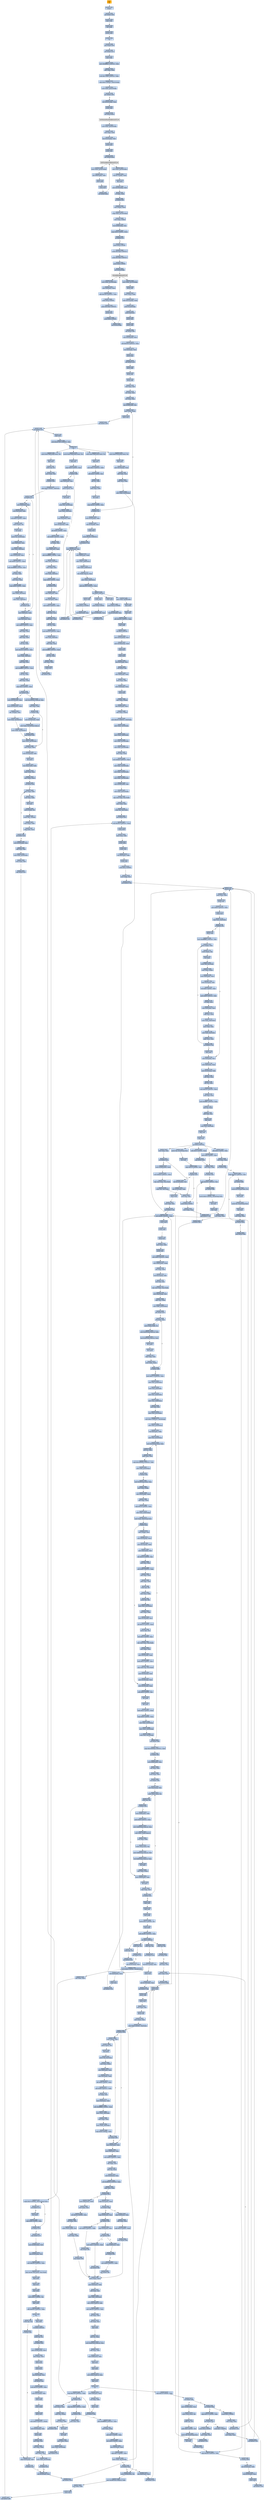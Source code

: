 digraph G {
node[shape=rectangle,style=filled,fillcolor=lightsteelblue,color=lightsteelblue]
bgcolor="transparent"
a0x00471001nop_[label="start\nnop ",color="lightgrey",fillcolor="orange"];
a0x00471002pusha_[label="0x00471002\npusha "];
a0x00471003call_0x0047100b[label="0x00471003\ncall 0x0047100b"];
a0x0047100bpopl_ebp[label="0x0047100b\npopl %ebp"];
a0x0047100cincl_ebp[label="0x0047100c\nincl %ebp"];
a0x0047100dpushl_ebp[label="0x0047100d\npushl %ebp"];
a0x0047100eret[label="0x0047100e\nret"];
a0x00471009jmp_0x0047100f[label="0x00471009\njmp 0x0047100f"];
a0x0047100fcall_0x00471015[label="0x0047100f\ncall 0x00471015"];
a0x00471015popl_ebp[label="0x00471015\npopl %ebp"];
a0x00471016movl_0xffffffecUINT32_ebx[label="0x00471016\nmovl $0xffffffec<UINT32>, %ebx"];
a0x0047101baddl_ebp_ebx[label="0x0047101b\naddl %ebp, %ebx"];
a0x0047101dsubl_0x71000UINT32_ebx[label="0x0047101d\nsubl $0x71000<UINT32>, %ebx"];
a0x00471023cmpl_0x0UINT8_0x422ebp_[label="0x00471023\ncmpl $0x0<UINT8>, 0x422(%ebp)"];
a0x0047102amovl_ebx_0x422ebp_[label="0x0047102a\nmovl %ebx, 0x422(%ebp)"];
a0x00471030jne_0x0047139b[label="0x00471030\njne 0x0047139b"];
a0x00471036leal_0x42eebp__eax[label="0x00471036\nleal 0x42e(%ebp), %eax"];
a0x0047103cpushl_eax[label="0x0047103c\npushl %eax"];
a0x0047103dcall_0xf4cebp_[label="0x0047103d\ncall 0xf4c(%ebp)"];
GetModuleHandleA_kernel32_dll[label="GetModuleHandleA@kernel32.dll",color="lightgrey",fillcolor="lightgrey"];
a0x00471043movl_eax_0x426ebp_[label="0x00471043\nmovl %eax, 0x426(%ebp)"];
a0x00471049movl_eax_edi[label="0x00471049\nmovl %eax, %edi"];
a0x0047104bleal_0x5eebp__ebx[label="0x0047104b\nleal 0x5e(%ebp), %ebx"];
a0x0047104epushl_ebx[label="0x0047104e\npushl %ebx"];
a0x0047104fpushl_eax[label="0x0047104f\npushl %eax"];
a0x00471050call_0xf48ebp_[label="0x00471050\ncall 0xf48(%ebp)"];
GetProcAddress_kernel32_dll[label="GetProcAddress@kernel32.dll",color="lightgrey",fillcolor="lightgrey"];
a0x00471056movl_eax_0x54cebp_[label="0x00471056\nmovl %eax, 0x54c(%ebp)"];
a0x0047105cleal_0x6bebp__ebx[label="0x0047105c\nleal 0x6b(%ebp), %ebx"];
a0x0047105fpushl_ebx[label="0x0047105f\npushl %ebx"];
a0x00471060pushl_edi[label="0x00471060\npushl %edi"];
a0x00471061call_0xf48ebp_[label="0x00471061\ncall 0xf48(%ebp)"];
a0x00471067movl_eax_0x550ebp_[label="0x00471067\nmovl %eax, 0x550(%ebp)"];
a0x0047106dleal_0x77ebp__eax[label="0x0047106d\nleal 0x77(%ebp), %eax"];
a0x00471070jmp_eax[label="0x00471070\njmp %eax"];
a0x0047108bmovl_0x530ebp__ebx[label="0x0047108b\nmovl 0x530(%ebp), %ebx"];
a0x00471091orl_ebx_ebx[label="0x00471091\norl %ebx, %ebx"];
a0x00471093je_0x0047109f[label="0x00471093\nje 0x0047109f"];
a0x00471095movl_ebx__eax[label="0x00471095\nmovl (%ebx), %eax"];
a0x00471097xchgl_eax_0x534ebp_[label="0x00471097\nxchgl %eax, 0x534(%ebp)"];
a0x0047109dmovl_eax_ebx_[label="0x0047109d\nmovl %eax, (%ebx)"];
a0x0047109fleal_0x568ebp__esi[label="0x0047109f\nleal 0x568(%ebp), %esi"];
a0x004710a5cmpl_0x0UINT8_esi_[label="0x004710a5\ncmpl $0x0<UINT8>, (%esi)"];
a0x004710a8je_0x004711cf[label="0x004710a8\nje 0x004711cf"];
a0x004710aepushl_0x4UINT8[label="0x004710ae\npushl $0x4<UINT8>"];
a0x004710b0pushl_0x1000UINT32[label="0x004710b0\npushl $0x1000<UINT32>"];
a0x004710b5pushl_0x1800UINT32[label="0x004710b5\npushl $0x1800<UINT32>"];
a0x004710bapushl_0x0UINT8[label="0x004710ba\npushl $0x0<UINT8>"];
a0x004710bccall_0x54cebp_[label="0x004710bc\ncall 0x54c(%ebp)"];
VirtualAlloc_kernel32_dll[label="VirtualAlloc@kernel32.dll",color="lightgrey",fillcolor="lightgrey"];
a0x004710c2movl_eax_0x156ebp_[label="0x004710c2\nmovl %eax, 0x156(%ebp)"];
a0x004710c8movl_0x4esi__eax[label="0x004710c8\nmovl 0x4(%esi), %eax"];
a0x004710cbaddl_0x10eUINT32_eax[label="0x004710cb\naddl $0x10e<UINT32>, %eax"];
a0x004710d0pushl_0x4UINT8[label="0x004710d0\npushl $0x4<UINT8>"];
a0x004710d2pushl_0x1000UINT32[label="0x004710d2\npushl $0x1000<UINT32>"];
a0x004710d7pushl_eax[label="0x004710d7\npushl %eax"];
a0x004710d8pushl_0x0UINT8[label="0x004710d8\npushl $0x0<UINT8>"];
a0x004710dacall_0x54cebp_[label="0x004710da\ncall 0x54c(%ebp)"];
a0x004710e0movl_eax_0x152ebp_[label="0x004710e0\nmovl %eax, 0x152(%ebp)"];
a0x004710e6pushl_esi[label="0x004710e6\npushl %esi"];
a0x004710e7movl_esi__ebx[label="0x004710e7\nmovl (%esi), %ebx"];
a0x004710e9addl_0x422ebp__ebx[label="0x004710e9\naddl 0x422(%ebp), %ebx"];
a0x004710efpushl_0x156ebp_[label="0x004710ef\npushl 0x156(%ebp)"];
a0x004710f5pushl_0x4esi_[label="0x004710f5\npushl 0x4(%esi)"];
a0x004710f8pushl_eax[label="0x004710f8\npushl %eax"];
a0x004710f9pushl_ebx[label="0x004710f9\npushl %ebx"];
a0x004710facall_0x0047166c[label="0x004710fa\ncall 0x0047166c"];
a0x0047166cmovl_0x10esp__eax[label="0x0047166c\nmovl 0x10(%esp), %eax"];
a0x00471670subl_0x354UINT32_esp[label="0x00471670\nsubl $0x354<UINT32>, %esp"];
a0x00471676leal_0x4esp__ecx[label="0x00471676\nleal 0x4(%esp), %ecx"];
a0x0047167apushl_eax[label="0x0047167a\npushl %eax"];
a0x0047167bcall_0x00471a28[label="0x0047167b\ncall 0x00471a28"];
a0x00471a28pushl_ebx[label="0x00471a28\npushl %ebx"];
a0x00471a29pushl_esi[label="0x00471a29\npushl %esi"];
a0x00471a2apushl_edi[label="0x00471a2a\npushl %edi"];
a0x00471a2bmovl_ecx_edi[label="0x00471a2b\nmovl %ecx, %edi"];
a0x00471a2dxorl_edx_edx[label="0x00471a2d\nxorl %edx, %edx"];
a0x00471a2fxorl_eax_eax[label="0x00471a2f\nxorl %eax, %eax"];
a0x00471a31leal_0x268edi__esi[label="0x00471a31\nleal 0x268(%edi), %esi"];
a0x00471a37movl_edx_esi_[label="0x00471a37\nmovl %edx, (%esi)"];
a0x00471a39pushl_esi[label="0x00471a39\npushl %esi"];
a0x00471a3acall_0x00471c96[label="0x00471a3a\ncall 0x00471c96"];
a0x00471c96call_0x00471c9c[label="0x00471c96\ncall 0x00471c9c"];
a0x00471c9cpopl_esi[label="0x00471c9c\npopl %esi"];
a0x00471c9dsubl_0x4475f3UINT32_esi[label="0x00471c9d\nsubl $0x4475f3<UINT32>, %esi"];
a0x00471ca3ret[label="0x00471ca3\nret"];
a0x00471a3fmovb_0x447066eaxesi__cl[label="0x00471a3f\nmovb 0x447066(%eax,%esi), %cl"];
a0x00471a46popl_esi[label="0x00471a46\npopl %esi"];
a0x00471a47movl_0x1UINT32_ebx[label="0x00471a47\nmovl $0x1<UINT32>, %ebx"];
a0x00471a4caddl_0x4UINT8_esi[label="0x00471a4c\naddl $0x4<UINT8>, %esi"];
a0x00471a4fshll_cl_ebx[label="0x00471a4f\nshll %cl, %ebx"];
a0x00471a51addl_ebx_edx[label="0x00471a51\naddl %ebx, %edx"];
a0x00471a53incl_eax[label="0x00471a53\nincl %eax"];
a0x00471a54cmpl_0x3aUINT8_eax[label="0x00471a54\ncmpl $0x3a<UINT8>, %eax"];
a0x00471a57jb_0x00471a37[label="0x00471a57\njb 0x00471a37"];
a0x00471a59movl_0x10esp__eax[label="0x00471a59\nmovl 0x10(%esp), %eax"];
a0x00471a5dleal_0x10edi__ecx[label="0x00471a5d\nleal 0x10(%edi), %ecx"];
a0x00471a60pushl_eax[label="0x00471a60\npushl %eax"];
a0x00471a61pushl_0x2d1UINT32[label="0x00471a61\npushl $0x2d1<UINT32>"];
a0x00471a66call_0x004717b3[label="0x00471a66\ncall 0x004717b3"];
a0x004717b3movl_0x4esp__eax[label="0x004717b3\nmovl 0x4(%esp), %eax"];
a0x004717b7movl_0x8esp__edx[label="0x004717b7\nmovl 0x8(%esp), %edx"];
a0x004717bbmovl_eax_0x84ecx_[label="0x004717bb\nmovl %eax, 0x84(%ecx)"];
a0x004717c1movl_edx_0x88ecx_[label="0x004717c1\nmovl %edx, 0x88(%ecx)"];
a0x004717c7leal_edxeax4__eax[label="0x004717c7\nleal (%edx,%eax,4), %eax"];
a0x004717camovl_eax_0x8cecx_[label="0x004717ca\nmovl %eax, 0x8c(%ecx)"];
a0x004717d0addl_0x100UINT32_eax[label="0x004717d0\naddl $0x100<UINT32>, %eax"];
a0x004717d5ret_0x8UINT16[label="0x004717d5\nret $0x8<UINT16>"];
a0x00471a6bpushl_eax[label="0x00471a6b\npushl %eax"];
a0x00471a6cpushl_0x1cUINT8[label="0x00471a6c\npushl $0x1c<UINT8>"];
a0x00471a6eleal_0xa0edi__ecx[label="0x00471a6e\nleal 0xa0(%edi), %ecx"];
a0x00471a74call_0x004717b3[label="0x00471a74\ncall 0x004717b3"];
a0x00471a79pushl_eax[label="0x00471a79\npushl %eax"];
a0x00471a7apushl_0x8UINT8[label="0x00471a7a\npushl $0x8<UINT8>"];
a0x00471a7cleal_0x130edi__ecx[label="0x00471a7c\nleal 0x130(%edi), %ecx"];
a0x00471a82call_0x004717b3[label="0x00471a82\ncall 0x004717b3"];
a0x00471a87pushl_eax[label="0x00471a87\npushl %eax"];
a0x00471a88pushl_0x13UINT8[label="0x00471a88\npushl $0x13<UINT8>"];
a0x00471a8aleal_0x1c0edi__ecx[label="0x00471a8a\nleal 0x1c0(%edi), %ecx"];
a0x00471a90call_0x004717b3[label="0x00471a90\ncall 0x004717b3"];
a0x00471a95movl_eax_0x260edi_[label="0x00471a95\nmovl %eax, 0x260(%edi)"];
a0x00471a9bpopl_edi[label="0x00471a9b\npopl %edi"];
a0x00471a9cpopl_esi[label="0x00471a9c\npopl %esi"];
a0x00471a9daddl_0x2f5UINT32_eax[label="0x00471a9d\naddl $0x2f5<UINT32>, %eax"];
a0x00471aa2popl_ebx[label="0x00471aa2\npopl %ebx"];
a0x00471aa3ret_0x4UINT16[label="0x00471aa3\nret $0x4<UINT16>"];
a0x00471680movl_0x35cesp__ecx[label="0x00471680\nmovl 0x35c(%esp), %ecx"];
a0x00471687movl_0x358esp__edx[label="0x00471687\nmovl 0x358(%esp), %edx"];
a0x0047168epushl_ecx[label="0x0047168e\npushl %ecx"];
a0x0047168fpushl_edx[label="0x0047168f\npushl %edx"];
a0x00471690leal_0xcesp__ecx[label="0x00471690\nleal 0xc(%esp), %ecx"];
a0x00471694call_0x00471aa6[label="0x00471694\ncall 0x00471aa6"];
a0x00471aa6movl_0x8esp__eax[label="0x00471aa6\nmovl 0x8(%esp), %eax"];
a0x00471aaamovl_ecx_edx[label="0x00471aaa\nmovl %ecx, %edx"];
a0x00471aacmovl_0x4esp__ecx[label="0x00471aac\nmovl 0x4(%esp), %ecx"];
a0x00471ab0pushl_edi[label="0x00471ab0\npushl %edi"];
a0x00471ab1movl_eax_edx_[label="0x00471ab1\nmovl %eax, (%edx)"];
a0x00471ab3leal_0x4edx__eax[label="0x00471ab3\nleal 0x4(%edx), %eax"];
a0x00471ab6movl_ecx_eax_[label="0x00471ab6\nmovl %ecx, (%eax)"];
a0x00471ab8movl_0x20UINT32_0x4eax_[label="0x00471ab8\nmovl $0x20<UINT32>, 0x4(%eax)"];
a0x00471abfmovl_eax_0x10edx_[label="0x00471abf\nmovl %eax, 0x10(%edx)"];
a0x00471ac2movl_eax_0xa0edx_[label="0x00471ac2\nmovl %eax, 0xa0(%edx)"];
a0x00471ac8movl_eax_0x130edx_[label="0x00471ac8\nmovl %eax, 0x130(%edx)"];
a0x00471acemovl_eax_0x1c0edx_[label="0x00471ace\nmovl %eax, 0x1c0(%edx)"];
a0x00471ad4xorl_eax_eax[label="0x00471ad4\nxorl %eax, %eax"];
a0x00471ad6movl_0xbdUINT32_ecx[label="0x00471ad6\nmovl $0xbd<UINT32>, %ecx"];
a0x00471adbmovl_eax_0x250edx_[label="0x00471adb\nmovl %eax, 0x250(%edx)"];
a0x00471ae1movl_eax_0x254edx_[label="0x00471ae1\nmovl %eax, 0x254(%edx)"];
a0x00471ae7movl_eax_0x258edx_[label="0x00471ae7\nmovl %eax, 0x258(%edx)"];
a0x00471aedmovl_0x260edx__edi[label="0x00471aed\nmovl 0x260(%edx), %edi"];
a0x00471af3movl_eax_0x25cedx_[label="0x00471af3\nmovl %eax, 0x25c(%edx)"];
a0x00471af9repz_stosl_eax_es_edi_[label="0x00471af9\nrepz stosl %eax, %es:(%edi)"];
a0x00471afbmovl_edx_ecx[label="0x00471afb\nmovl %edx, %ecx"];
a0x00471afdstosb_al_es_edi_[label="0x00471afd\nstosb %al, %es:(%edi)"];
a0x00471afecall_0x00471b07[label="0x00471afe\ncall 0x00471b07"];
a0x00471b07subl_0x30cUINT32_esp[label="0x00471b07\nsubl $0x30c<UINT32>, %esp"];
a0x00471b0dpushl_ebx[label="0x00471b0d\npushl %ebx"];
a0x00471b0emovl_ecx_ebx[label="0x00471b0e\nmovl %ecx, %ebx"];
a0x00471b10pushl_ebp[label="0x00471b10\npushl %ebp"];
a0x00471b11pushl_esi[label="0x00471b11\npushl %esi"];
a0x00471b12leal_0x4ebx__ebp[label="0x00471b12\nleal 0x4(%ebx), %ebp"];
a0x00471b15pushl_edi[label="0x00471b15\npushl %edi"];
a0x00471b16pushl_0x1UINT8[label="0x00471b16\npushl $0x1<UINT8>"];
a0x00471b18movl_ebp_ecx[label="0x00471b18\nmovl %ebp, %ecx"];
a0x00471b1acall_0x00471748[label="0x00471b1a\ncall 0x00471748"];
a0x00471748pushl_ecx[label="0x00471748\npushl %ecx"];
a0x00471749movl_ecx_edx[label="0x00471749\nmovl %ecx, %edx"];
a0x0047174bpushl_esi[label="0x0047174b\npushl %esi"];
a0x0047174cmovl_0x8UINT32_ecx[label="0x0047174c\nmovl $0x8<UINT32>, %ecx"];
a0x00471751pushl_edi[label="0x00471751\npushl %edi"];
a0x00471752cmpl_ecx_0x4edx_[label="0x00471752\ncmpl %ecx, 0x4(%edx)"];
a0x00471755jb_0x0047178c[label="0x00471755\njb 0x0047178c"];
a0x00471757pushl_ebx[label="0x00471757\npushl %ebx"];
a0x00471758movl_0xfffffff8UINT32_esi[label="0x00471758\nmovl $0xfffffff8<UINT32>, %esi"];
a0x0047175dmovl_edx__eax[label="0x0047175d\nmovl (%edx), %eax"];
a0x0047175fmovb_eax__bl[label="0x0047175f\nmovb (%eax), %bl"];
a0x00471761incl_eax[label="0x00471761\nincl %eax"];
a0x00471762movb_bl_0xcesp_[label="0x00471762\nmovb %bl, 0xc(%esp)"];
a0x00471766movl_eax_edx_[label="0x00471766\nmovl %eax, (%edx)"];
a0x00471768movl_0x8edx__eax[label="0x00471768\nmovl 0x8(%edx), %eax"];
a0x0047176bmovl_0xcesp__edi[label="0x0047176b\nmovl 0xc(%esp), %edi"];
a0x0047176fshll_0x8UINT8_eax[label="0x0047176f\nshll $0x8<UINT8>, %eax"];
a0x00471772andl_0xffUINT32_edi[label="0x00471772\nandl $0xff<UINT32>, %edi"];
a0x00471778orl_edi_eax[label="0x00471778\norl %edi, %eax"];
a0x0047177amovl_0x4edx__edi[label="0x0047177a\nmovl 0x4(%edx), %edi"];
a0x0047177daddl_esi_edi[label="0x0047177d\naddl %esi, %edi"];
a0x0047177fmovl_eax_0x8edx_[label="0x0047177f\nmovl %eax, 0x8(%edx)"];
a0x00471782movl_edi_eax[label="0x00471782\nmovl %edi, %eax"];
a0x00471784movl_edi_0x4edx_[label="0x00471784\nmovl %edi, 0x4(%edx)"];
a0x00471787cmpl_ecx_eax[label="0x00471787\ncmpl %ecx, %eax"];
a0x00471789jae_0x0047175d[label="0x00471789\njae 0x0047175d"];
a0x0047178bpopl_ebx[label="0x0047178b\npopl %ebx"];
a0x0047178cmovl_0x4edx__esi[label="0x0047178c\nmovl 0x4(%edx), %esi"];
a0x0047178fmovl_0x8edx__eax[label="0x0047178f\nmovl 0x8(%edx), %eax"];
a0x00471792movl_0x10esp__edi[label="0x00471792\nmovl 0x10(%esp), %edi"];
a0x00471796subl_esi_ecx[label="0x00471796\nsubl %esi, %ecx"];
a0x00471798shrl_cl_eax[label="0x00471798\nshrl %cl, %eax"];
a0x0047179amovl_0x18UINT32_ecx[label="0x0047179a\nmovl $0x18<UINT32>, %ecx"];
a0x0047179fsubl_edi_ecx[label="0x0047179f\nsubl %edi, %ecx"];
a0x004717a1andl_0xffffffUINT32_eax[label="0x004717a1\nandl $0xffffff<UINT32>, %eax"];
a0x004717a6shrl_cl_eax[label="0x004717a6\nshrl %cl, %eax"];
a0x004717a8addl_edi_esi[label="0x004717a8\naddl %edi, %esi"];
a0x004717aapopl_edi[label="0x004717aa\npopl %edi"];
a0x004717abmovl_esi_0x4edx_[label="0x004717ab\nmovl %esi, 0x4(%edx)"];
a0x004717aepopl_esi[label="0x004717ae\npopl %esi"];
a0x004717afpopl_ecx[label="0x004717af\npopl %ecx"];
a0x004717b0ret_0x4UINT16[label="0x004717b0\nret $0x4<UINT16>"];
a0x00471b1ftestl_eax_eax[label="0x00471b1f\ntestl %eax, %eax"];
a0x00471b21jne_0x00471b31[label="0x00471b21\njne 0x00471b31"];
a0x00471b23movl_0x260ebx__edi[label="0x00471b23\nmovl 0x260(%ebx), %edi"];
a0x00471b29movl_0xbdUINT32_ecx[label="0x00471b29\nmovl $0xbd<UINT32>, %ecx"];
a0x00471b2erepz_stosl_eax_es_edi_[label="0x00471b2e\nrepz stosl %eax, %es:(%edi)"];
a0x00471b30stosb_al_es_edi_[label="0x00471b30\nstosb %al, %es:(%edi)"];
a0x00471b31xorl_esi_esi[label="0x00471b31\nxorl %esi, %esi"];
a0x00471b33pushl_0x4UINT8[label="0x00471b33\npushl $0x4<UINT8>"];
a0x00471b35movl_ebp_ecx[label="0x00471b35\nmovl %ebp, %ecx"];
a0x00471b37call_0x00471748[label="0x00471b37\ncall 0x00471748"];
a0x00471b3cmovb_al_0x10espesi_[label="0x00471b3c\nmovb %al, 0x10(%esp,%esi)"];
a0x00471b40incl_esi[label="0x00471b40\nincl %esi"];
a0x00471b41cmpl_0x13UINT8_esi[label="0x00471b41\ncmpl $0x13<UINT8>, %esi"];
a0x00471b44jb_0x00471b33[label="0x00471b44\njb 0x00471b33"];
a0x00471b46leal_0x1c0ebx__edi[label="0x00471b46\nleal 0x1c0(%ebx), %edi"];
a0x00471b4cleal_0x10esp__eax[label="0x00471b4c\nleal 0x10(%esp), %eax"];
a0x00471b50pushl_eax[label="0x00471b50\npushl %eax"];
a0x00471b51movl_edi_ecx[label="0x00471b51\nmovl %edi, %ecx"];
a0x00471b53call_0x004717d8[label="0x00471b53\ncall 0x004717d8"];
a0x004717d8subl_0x98UINT32_esp[label="0x004717d8\nsubl $0x98<UINT32>, %esp"];
a0x004717depushl_ebx[label="0x004717de\npushl %ebx"];
a0x004717dfpushl_ebp[label="0x004717df\npushl %ebp"];
a0x004717e0pushl_esi[label="0x004717e0\npushl %esi"];
a0x004717e1movl_ecx_edx[label="0x004717e1\nmovl %ecx, %edx"];
a0x004717e3pushl_edi[label="0x004717e3\npushl %edi"];
a0x004717e4movl_0xfUINT32_ecx[label="0x004717e4\nmovl $0xf<UINT32>, %ecx"];
a0x004717e9movl_0x84edx__ebp[label="0x004717e9\nmovl 0x84(%edx), %ebp"];
a0x004717efxorl_eax_eax[label="0x004717ef\nxorl %eax, %eax"];
a0x004717f1leal_0x2cesp__edi[label="0x004717f1\nleal 0x2c(%esp), %edi"];
a0x004717f5xorl_esi_esi[label="0x004717f5\nxorl %esi, %esi"];
a0x004717f7repz_stosl_eax_es_edi_[label="0x004717f7\nrepz stosl %eax, %es:(%edi)"];
a0x004717f9movl_0xacesp__edi[label="0x004717f9\nmovl 0xac(%esp), %edi"];
a0x00471800cmpl_esi_ebp[label="0x00471800\ncmpl %esi, %ebp"];
a0x00471802movl_edx_0x20esp_[label="0x00471802\nmovl %edx, 0x20(%esp)"];
a0x00471806jbe_0x0047181d[label="0x00471806\njbe 0x0047181d"];
a0x00471808xorl_ecx_ecx[label="0x00471808\nxorl %ecx, %ecx"];
a0x0047180amovb_eaxedi__cl[label="0x0047180a\nmovb (%eax,%edi), %cl"];
a0x0047180dmovl_0x28especx4__ebx[label="0x0047180d\nmovl 0x28(%esp,%ecx,4), %ebx"];
a0x00471811leal_0x28especx4__ecx[label="0x00471811\nleal 0x28(%esp,%ecx,4), %ecx"];
a0x00471815incl_ebx[label="0x00471815\nincl %ebx"];
a0x00471816incl_eax[label="0x00471816\nincl %eax"];
a0x00471817cmpl_ebp_eax[label="0x00471817\ncmpl %ebp, %eax"];
a0x00471819movl_ebx_ecx_[label="0x00471819\nmovl %ebx, (%ecx)"];
a0x0047181bjb_0x00471808[label="0x0047181b\njb 0x00471808"];
a0x0047181dmovl_0x17UINT32_ecx[label="0x0047181d\nmovl $0x17<UINT32>, %ecx"];
a0x00471822movl_esi_0x28esp_[label="0x00471822\nmovl %esi, 0x28(%esp)"];
a0x00471826movl_esi_0x4edx_[label="0x00471826\nmovl %esi, 0x4(%edx)"];
a0x00471829movl_esi_0x44edx_[label="0x00471829\nmovl %esi, 0x44(%edx)"];
a0x0047182cmovl_esi_0x68esp_[label="0x0047182c\nmovl %esi, 0x68(%esp)"];
a0x00471830xorl_edi_edi[label="0x00471830\nxorl %edi, %edi"];
a0x00471832movl_esi_0x1cesp_[label="0x00471832\nmovl %esi, 0x1c(%esp)"];
a0x00471836movl_0x1UINT32_0x10esp_[label="0x00471836\nmovl $0x1<UINT32>, 0x10(%esp)"];
a0x0047183emovl_ecx_0x18esp_[label="0x0047183e\nmovl %ecx, 0x18(%esp)"];
a0x00471842leal_0x8edx__ebp[label="0x00471842\nleal 0x8(%edx), %ebp"];
a0x00471845movl_esi_0x14esp_[label="0x00471845\nmovl %esi, 0x14(%esp)"];
a0x00471849movl_0x2cespesi__eax[label="0x00471849\nmovl 0x2c(%esp,%esi), %eax"];
a0x0047184dshll_cl_eax[label="0x0047184d\nshll %cl, %eax"];
a0x0047184faddl_eax_edi[label="0x0047184f\naddl %eax, %edi"];
a0x00471851cmpl_0x1000000UINT32_edi[label="0x00471851\ncmpl $0x1000000<UINT32>, %edi"];
a0x00471857movl_edi_0x24esp_[label="0x00471857\nmovl %edi, 0x24(%esp)"];
a0x0047185bja_0x004718ef[label="0x0047185b\nja 0x004718ef"];
a0x00471861movl_0x28espesi__eax[label="0x00471861\nmovl 0x28(%esp,%esi), %eax"];
a0x00471865movl_edi_ebp_[label="0x00471865\nmovl %edi, (%ebp)"];
a0x00471868movl_0x3cebp__ebx[label="0x00471868\nmovl 0x3c(%ebp), %ebx"];
a0x0047186baddl_ebx_eax[label="0x0047186b\naddl %ebx, %eax"];
a0x0047186dcmpl_0x10UINT8_ecx[label="0x0047186d\ncmpl $0x10<UINT8>, %ecx"];
a0x00471870movl_eax_0x40ebp_[label="0x00471870\nmovl %eax, 0x40(%ebp)"];
a0x00471873movl_eax_0x6cespesi_[label="0x00471873\nmovl %eax, 0x6c(%esp,%esi)"];
a0x00471877jl_0x004718c6[label="0x00471877\njl 0x004718c6"];
a0x00471879movl_ebp__esi[label="0x00471879\nmovl (%ebp), %esi"];
a0x0047187cmovl_0x10esp__eax[label="0x0047187c\nmovl 0x10(%esp), %eax"];
a0x00471880movl_0x1cesp__ebx[label="0x00471880\nmovl 0x1c(%esp), %ebx"];
a0x00471884movl_0x8cedx__edi[label="0x00471884\nmovl 0x8c(%edx), %edi"];
a0x0047188ashrl_0x10UINT8_esi[label="0x0047188a\nshrl $0x10<UINT8>, %esi"];
a0x0047188dmovl_esi_ecx[label="0x0047188d\nmovl %esi, %ecx"];
a0x0047188fandl_0xffUINT32_eax[label="0x0047188f\nandl $0xff<UINT32>, %eax"];
a0x00471894subl_ebx_ecx[label="0x00471894\nsubl %ebx, %ecx"];
a0x00471896addl_ebx_edi[label="0x00471896\naddl %ebx, %edi"];
a0x00471898movb_al_bl[label="0x00471898\nmovb %al, %bl"];
a0x0047189amovl_ecx_edx[label="0x0047189a\nmovl %ecx, %edx"];
a0x0047189cmovb_bl_bh[label="0x0047189c\nmovb %bl, %bh"];
a0x0047189emovl_esi_0x1cesp_[label="0x0047189e\nmovl %esi, 0x1c(%esp)"];
a0x004718a2movl_ebx_eax[label="0x004718a2\nmovl %ebx, %eax"];
a0x004718a4movl_0x14esp__esi[label="0x004718a4\nmovl 0x14(%esp), %esi"];
a0x004718a8shll_0x10UINT8_eax[label="0x004718a8\nshll $0x10<UINT8>, %eax"];
a0x004718abmovw_bx_ax[label="0x004718ab\nmovw %bx, %ax"];
a0x004718aeshrl_0x2UINT8_ecx[label="0x004718ae\nshrl $0x2<UINT8>, %ecx"];
a0x004718b1repz_stosl_eax_es_edi_[label="0x004718b1\nrepz stosl %eax, %es:(%edi)"];
a0x004718b3movl_edx_ecx[label="0x004718b3\nmovl %edx, %ecx"];
a0x004718b5movl_0x20esp__edx[label="0x004718b5\nmovl 0x20(%esp), %edx"];
a0x004718b9andl_0x3UINT8_ecx[label="0x004718b9\nandl $0x3<UINT8>, %ecx"];
a0x004718bcrepz_stosb_al_es_edi_[label="0x004718bc\nrepz stosb %al, %es:(%edi)"];
a0x004718bemovl_0x24esp__edi[label="0x004718be\nmovl 0x24(%esp), %edi"];
a0x004718c2movl_0x18esp__ecx[label="0x004718c2\nmovl 0x18(%esp), %ecx"];
a0x004718c6movl_0x10esp__eax[label="0x004718c6\nmovl 0x10(%esp), %eax"];
a0x004718caaddl_0x4UINT8_esi[label="0x004718ca\naddl $0x4<UINT8>, %esi"];
a0x004718cdincl_eax[label="0x004718cd\nincl %eax"];
a0x004718cedecl_ecx[label="0x004718ce\ndecl %ecx"];
a0x004718cfaddl_0x4UINT8_ebp[label="0x004718cf\naddl $0x4<UINT8>, %ebp"];
a0x004718d2cmpl_0x9UINT8_ecx[label="0x004718d2\ncmpl $0x9<UINT8>, %ecx"];
a0x004718d5movl_eax_0x10esp_[label="0x004718d5\nmovl %eax, 0x10(%esp)"];
a0x004718d9movl_ecx_0x18esp_[label="0x004718d9\nmovl %ecx, 0x18(%esp)"];
a0x004718ddmovl_esi_0x14esp_[label="0x004718dd\nmovl %esi, 0x14(%esp)"];
a0x004718e1jge_0x00471849[label="0x004718e1\njge 0x00471849"];
a0x004718e7cmpl_0x1000000UINT32_edi[label="0x004718e7\ncmpl $0x1000000<UINT32>, %edi"];
a0x004718edje_0x004718fe[label="0x004718ed\nje 0x004718fe"];
a0x004718femovl_0x84edx__eax[label="0x004718fe\nmovl 0x84(%edx), %eax"];
a0x00471904xorl_ecx_ecx[label="0x00471904\nxorl %ecx, %ecx"];
a0x00471906testl_eax_eax[label="0x00471906\ntestl %eax, %eax"];
a0x00471908jbe_0x00471945[label="0x00471908\njbe 0x00471945"];
a0x0047190amovl_0xacesp__esi[label="0x0047190a\nmovl 0xac(%esp), %esi"];
a0x00471911movb_ecxesi__al[label="0x00471911\nmovb (%ecx,%esi), %al"];
a0x00471914testb_al_al[label="0x00471914\ntestb %al, %al"];
a0x00471916je_0x0047193a[label="0x00471916\nje 0x0047193a"];
a0x00471918movl_0x88edx__edi[label="0x00471918\nmovl 0x88(%edx), %edi"];
a0x0047191eandl_0xffUINT32_eax[label="0x0047191e\nandl $0xff<UINT32>, %eax"];
a0x00471923movl_0x68espeax4__eax[label="0x00471923\nmovl 0x68(%esp,%eax,4), %eax"];
a0x00471927movl_ecx_edieax4_[label="0x00471927\nmovl %ecx, (%edi,%eax,4)"];
a0x0047192axorl_eax_eax[label="0x0047192a\nxorl %eax, %eax"];
a0x0047192cmovb_ecxesi__al[label="0x0047192c\nmovb (%ecx,%esi), %al"];
a0x0047192fmovl_0x68espeax4__edi[label="0x0047192f\nmovl 0x68(%esp,%eax,4), %edi"];
a0x00471933leal_0x68espeax4__eax[label="0x00471933\nleal 0x68(%esp,%eax,4), %eax"];
a0x00471937incl_edi[label="0x00471937\nincl %edi"];
a0x00471938movl_edi_eax_[label="0x00471938\nmovl %edi, (%eax)"];
a0x0047193amovl_0x84edx__eax[label="0x0047193a\nmovl 0x84(%edx), %eax"];
a0x00471940incl_ecx[label="0x00471940\nincl %ecx"];
a0x00471941cmpl_eax_ecx[label="0x00471941\ncmpl %eax, %ecx"];
a0x00471943jb_0x00471911[label="0x00471943\njb 0x00471911"];
a0x00471945popl_edi[label="0x00471945\npopl %edi"];
a0x00471946popl_esi[label="0x00471946\npopl %esi"];
a0x00471947popl_ebp[label="0x00471947\npopl %ebp"];
a0x00471948movb_0x1UINT8_al[label="0x00471948\nmovb $0x1<UINT8>, %al"];
a0x0047194apopl_ebx[label="0x0047194a\npopl %ebx"];
a0x0047194baddl_0x98UINT32_esp[label="0x0047194b\naddl $0x98<UINT32>, %esp"];
a0x00471951ret_0x4UINT16[label="0x00471951\nret $0x4<UINT16>"];
a0x00471b58testb_al_al[label="0x00471b58\ntestb %al, %al"];
a0x00471b5ajne_0x00471b67[label="0x00471b5a\njne 0x00471b67"];
a0x00471b67xorl_esi_esi[label="0x00471b67\nxorl %esi, %esi"];
a0x00471b69movl_edi_ecx[label="0x00471b69\nmovl %edi, %ecx"];
a0x00471b6bcall_0x00471954[label="0x00471b6b\ncall 0x00471954"];
a0x00471954pushl_ecx[label="0x00471954\npushl %ecx"];
a0x00471955pushl_ebx[label="0x00471955\npushl %ebx"];
a0x00471956pushl_esi[label="0x00471956\npushl %esi"];
a0x00471957movl_ecx_esi[label="0x00471957\nmovl %ecx, %esi"];
a0x00471959pushl_edi[label="0x00471959\npushl %edi"];
a0x0047195amovl_esi__eax[label="0x0047195a\nmovl (%esi), %eax"];
a0x0047195ccmpl_0x8UINT8_0x4eax_[label="0x0047195c\ncmpl $0x8<UINT8>, 0x4(%eax)"];
a0x00471960jb_0x00471992[label="0x00471960\njb 0x00471992"];
a0x00471992movl_0x4eax__edx[label="0x00471992\nmovl 0x4(%eax), %edx"];
a0x00471995movl_0x8eax__eax[label="0x00471995\nmovl 0x8(%eax), %eax"];
a0x00471998movl_0x8UINT32_ecx[label="0x00471998\nmovl $0x8<UINT32>, %ecx"];
a0x0047199dsubl_edx_ecx[label="0x0047199d\nsubl %edx, %ecx"];
a0x0047199fshrl_cl_eax[label="0x0047199f\nshrl %cl, %eax"];
a0x004719a1movl_0x24esi__ecx[label="0x004719a1\nmovl 0x24(%esi), %ecx"];
a0x004719a4andl_0xfffe00UINT32_eax[label="0x004719a4\nandl $0xfffe00<UINT32>, %eax"];
a0x004719a9cmpl_ecx_eax[label="0x004719a9\ncmpl %ecx, %eax"];
a0x004719abjae_0x004719c1[label="0x004719ab\njae 0x004719c1"];
a0x004719admovl_0x8cesi__edx[label="0x004719ad\nmovl 0x8c(%esi), %edx"];
a0x004719b3movl_eax_ecx[label="0x004719b3\nmovl %eax, %ecx"];
a0x004719b5shrl_0x10UINT8_ecx[label="0x004719b5\nshrl $0x10<UINT8>, %ecx"];
a0x004719b8xorl_ebx_ebx[label="0x004719b8\nxorl %ebx, %ebx"];
a0x004719bamovb_ecxedx__bl[label="0x004719ba\nmovb (%ecx,%edx), %bl"];
a0x004719bdmovl_ebx_edx[label="0x004719bd\nmovl %ebx, %edx"];
a0x004719bfjmp_0x004719fc[label="0x004719bf\njmp 0x004719fc"];
a0x004719fcmovl_esi__ecx[label="0x004719fc\nmovl (%esi), %ecx"];
a0x004719femovl_0x4ecx__edi[label="0x004719fe\nmovl 0x4(%ecx), %edi"];
a0x00471a01addl_edx_edi[label="0x00471a01\naddl %edx, %edi"];
a0x00471a03movl_edi_0x4ecx_[label="0x00471a03\nmovl %edi, 0x4(%ecx)"];
a0x00471a06movl_esiedx4__ebx[label="0x00471a06\nmovl (%esi,%edx,4), %ebx"];
a0x00471a09movl_0x18UINT32_ecx[label="0x00471a09\nmovl $0x18<UINT32>, %ecx"];
a0x00471a0esubl_ebx_eax[label="0x00471a0e\nsubl %ebx, %eax"];
a0x00471a10subl_edx_ecx[label="0x00471a10\nsubl %edx, %ecx"];
a0x00471a12popl_edi[label="0x00471a12\npopl %edi"];
a0x00471a13shrl_cl_eax[label="0x00471a13\nshrl %cl, %eax"];
a0x00471a15movl_0x44esiedx4__ecx[label="0x00471a15\nmovl 0x44(%esi,%edx,4), %ecx"];
a0x00471a19addl_ecx_eax[label="0x00471a19\naddl %ecx, %eax"];
a0x00471a1bmovl_0x88esi__ecx[label="0x00471a1b\nmovl 0x88(%esi), %ecx"];
a0x00471a21popl_esi[label="0x00471a21\npopl %esi"];
a0x00471a22popl_ebx[label="0x00471a22\npopl %ebx"];
a0x00471a23movl_ecxeax4__eax[label="0x00471a23\nmovl (%ecx,%eax,4), %eax"];
a0x00471a26popl_ecx[label="0x00471a26\npopl %ecx"];
a0x00471a27ret[label="0x00471a27\nret"];
a0x00471b70cmpl_0x10UINT8_eax[label="0x00471b70\ncmpl $0x10<UINT8>, %eax"];
a0x00471b73jae_0x00471b8a[label="0x00471b73\njae 0x00471b8a"];
a0x00471b75movl_0x260ebx__ecx[label="0x00471b75\nmovl 0x260(%ebx), %ecx"];
a0x00471b7bmovb_ecxesi__dl[label="0x00471b7b\nmovb (%ecx,%esi), %dl"];
a0x00471b7eaddb_al_dl[label="0x00471b7e\naddb %al, %dl"];
a0x00471b80andb_0xfUINT8_dl[label="0x00471b80\nandb $0xf<UINT8>, %dl"];
a0x00471b83movb_dl_0x24espesi_[label="0x00471b83\nmovb %dl, 0x24(%esp,%esi)"];
a0x00471b87incl_esi[label="0x00471b87\nincl %esi"];
a0x00471b88jmp_0x00471bea[label="0x00471b88\njmp 0x00471bea"];
a0x00471beacmpl_0x2f5UINT32_esi[label="0x00471bea\ncmpl $0x2f5<UINT32>, %esi"];
a0x00471bf0jl_0x00471b69[label="0x00471bf0\njl 0x00471b69"];
a0x00471962movl_eax__ecx[label="0x00471962\nmovl (%eax), %ecx"];
a0x00471964movb_ecx__dl[label="0x00471964\nmovb (%ecx), %dl"];
a0x00471966incl_ecx[label="0x00471966\nincl %ecx"];
a0x00471967movb_dl_0xcesp_[label="0x00471967\nmovb %dl, 0xc(%esp)"];
a0x0047196bmovl_ecx_eax_[label="0x0047196b\nmovl %ecx, (%eax)"];
a0x0047196dmovl_0x8eax__ecx[label="0x0047196d\nmovl 0x8(%eax), %ecx"];
a0x00471970movl_0xcesp__edx[label="0x00471970\nmovl 0xc(%esp), %edx"];
a0x00471974shll_0x8UINT8_ecx[label="0x00471974\nshll $0x8<UINT8>, %ecx"];
a0x00471977andl_0xffUINT32_edx[label="0x00471977\nandl $0xff<UINT32>, %edx"];
a0x0047197dorl_edx_ecx[label="0x0047197d\norl %edx, %ecx"];
a0x0047197fmovl_0x4eax__edx[label="0x0047197f\nmovl 0x4(%eax), %edx"];
a0x00471982addl_0xfffffff8UINT8_edx[label="0x00471982\naddl $0xfffffff8<UINT8>, %edx"];
a0x00471985movl_ecx_0x8eax_[label="0x00471985\nmovl %ecx, 0x8(%eax)"];
a0x00471988movl_edx_ecx[label="0x00471988\nmovl %edx, %ecx"];
a0x0047198amovl_edx_0x4eax_[label="0x0047198a\nmovl %edx, 0x4(%eax)"];
a0x0047198dcmpl_0x8UINT8_ecx[label="0x0047198d\ncmpl $0x8<UINT8>, %ecx"];
a0x00471990jae_0x00471962[label="0x00471990\njae 0x00471962"];
a0x00471b8ajne_0x00471bb4[label="0x00471b8a\njne 0x00471bb4"];
a0x00471b8cpushl_0x2UINT8[label="0x00471b8c\npushl $0x2<UINT8>"];
a0x00471b8emovl_ebp_ecx[label="0x00471b8e\nmovl %ebp, %ecx"];
a0x00471b90call_0x00471748[label="0x00471b90\ncall 0x00471748"];
a0x00471b95addl_0x3UINT8_eax[label="0x00471b95\naddl $0x3<UINT8>, %eax"];
a0x00471b98testl_eax_eax[label="0x00471b98\ntestl %eax, %eax"];
a0x00471b9ajle_0x00471bea[label="0x00471b9a\njle 0x00471bea"];
a0x00471b9ccmpl_0x2f5UINT32_esi[label="0x00471b9c\ncmpl $0x2f5<UINT32>, %esi"];
a0x00471ba2jnl_0x00471bf6[label="0x00471ba2\njnl 0x00471bf6"];
a0x00471ba4movb_0x23espesi__cl[label="0x00471ba4\nmovb 0x23(%esp,%esi), %cl"];
a0x00471ba8decl_eax[label="0x00471ba8\ndecl %eax"];
a0x00471ba9movb_cl_0x24espesi_[label="0x00471ba9\nmovb %cl, 0x24(%esp,%esi)"];
a0x00471badincl_esi[label="0x00471bad\nincl %esi"];
a0x00471baetestl_eax_eax[label="0x00471bae\ntestl %eax, %eax"];
a0x00471bb0jg_0x00471b9c[label="0x00471bb0\njg 0x00471b9c"];
a0x00471bb2jmp_0x00471bea[label="0x00471bb2\njmp 0x00471bea"];
a0x00471bb4cmpl_0x11UINT8_eax[label="0x00471bb4\ncmpl $0x11<UINT8>, %eax"];
a0x00471bb7jne_0x00471bc7[label="0x00471bb7\njne 0x00471bc7"];
a0x00471bb9pushl_0x3UINT8[label="0x00471bb9\npushl $0x3<UINT8>"];
a0x00471bbbmovl_ebp_ecx[label="0x00471bbb\nmovl %ebp, %ecx"];
a0x00471bbdcall_0x00471748[label="0x00471bbd\ncall 0x00471748"];
a0x00471bc2addl_0x3UINT8_eax[label="0x00471bc2\naddl $0x3<UINT8>, %eax"];
a0x00471bc5jmp_0x00471bd3[label="0x00471bc5\njmp 0x00471bd3"];
a0x00471bd3testl_eax_eax[label="0x00471bd3\ntestl %eax, %eax"];
a0x00471bd5jle_0x00471bea[label="0x00471bd5\njle 0x00471bea"];
a0x00471bd7cmpl_0x2f5UINT32_esi[label="0x00471bd7\ncmpl $0x2f5<UINT32>, %esi"];
a0x00471bddjnl_0x00471bf6[label="0x00471bdd\njnl 0x00471bf6"];
a0x00471bdfmovb_0x0UINT8_0x24espesi_[label="0x00471bdf\nmovb $0x0<UINT8>, 0x24(%esp,%esi)"];
a0x00471be4incl_esi[label="0x00471be4\nincl %esi"];
a0x00471be5decl_eax[label="0x00471be5\ndecl %eax"];
a0x00471be6testl_eax_eax[label="0x00471be6\ntestl %eax, %eax"];
a0x00471be8jg_0x00471bd7[label="0x00471be8\njg 0x00471bd7"];
a0x00471bc7pushl_0x7UINT8[label="0x00471bc7\npushl $0x7<UINT8>"];
a0x00471bc9movl_ebp_ecx[label="0x00471bc9\nmovl %ebp, %ecx"];
a0x00471bcbcall_0x00471748[label="0x00471bcb\ncall 0x00471748"];
a0x00471bd0addl_0xbUINT8_eax[label="0x00471bd0\naddl $0xb<UINT8>, %eax"];
a0x00471bf6leal_0x24esp__edx[label="0x00471bf6\nleal 0x24(%esp), %edx"];
a0x00471bfaleal_0x10ebx__ecx[label="0x00471bfa\nleal 0x10(%ebx), %ecx"];
a0x00471bfdpushl_edx[label="0x00471bfd\npushl %edx"];
a0x00471bfecall_0x004717d8[label="0x00471bfe\ncall 0x004717d8"];
a0x00471c03testb_al_al[label="0x00471c03\ntestb %al, %al"];
a0x00471c05jne_0x00471c12[label="0x00471c05\njne 0x00471c12"];
a0x00471c12leal_0x2f5esp__eax[label="0x00471c12\nleal 0x2f5(%esp), %eax"];
a0x00471c19leal_0xa0ebx__ecx[label="0x00471c19\nleal 0xa0(%ebx), %ecx"];
a0x00471c1fpushl_eax[label="0x00471c1f\npushl %eax"];
a0x00471c20call_0x004717d8[label="0x00471c20\ncall 0x004717d8"];
a0x00471c25testb_al_al[label="0x00471c25\ntestb %al, %al"];
a0x00471c27jne_0x00471c34[label="0x00471c27\njne 0x00471c34"];
a0x00471c34leal_0x311esp__ecx[label="0x00471c34\nleal 0x311(%esp), %ecx"];
a0x00471c3bpushl_ecx[label="0x00471c3b\npushl %ecx"];
a0x00471c3cleal_0x130ebx__ecx[label="0x00471c3c\nleal 0x130(%ebx), %ecx"];
a0x00471c42call_0x004717d8[label="0x00471c42\ncall 0x004717d8"];
a0x00471c47testb_al_al[label="0x00471c47\ntestb %al, %al"];
a0x00471c49jne_0x00471c56[label="0x00471c49\njne 0x00471c56"];
a0x00471c56movb_0x0UINT8_0x264ebx_[label="0x00471c56\nmovb $0x0<UINT8>, 0x264(%ebx)"];
a0x00471c5dxorl_eax_eax[label="0x00471c5d\nxorl %eax, %eax"];
a0x00471c5fcmpb_0x3UINT8_0x311espeax_[label="0x00471c5f\ncmpb $0x3<UINT8>, 0x311(%esp,%eax)"];
a0x00471c67jne_0x00471c71[label="0x00471c67\njne 0x00471c71"];
a0x00471c69incl_eax[label="0x00471c69\nincl %eax"];
a0x00471c6acmpl_0x8UINT8_eax[label="0x00471c6a\ncmpl $0x8<UINT8>, %eax"];
a0x00471c6djb_0x00471c5f[label="0x00471c6d\njb 0x00471c5f"];
a0x00471c6fjmp_0x00471c78[label="0x00471c6f\njmp 0x00471c78"];
a0x00471c78movl_0x260ebx__edi[label="0x00471c78\nmovl 0x260(%ebx), %edi"];
a0x00471c7eleal_0x24esp__esi[label="0x00471c7e\nleal 0x24(%esp), %esi"];
a0x00471c82movl_0x2f5UINT32_ecx[label="0x00471c82\nmovl $0x2f5<UINT32>, %ecx"];
a0x00471c87repz_movsb_ds_esi__es_edi_[label="0x00471c87\nrepz movsb %ds:(%esi), %es:(%edi)"];
a0x00471c89popl_edi[label="0x00471c89\npopl %edi"];
a0x00471c8apopl_esi[label="0x00471c8a\npopl %esi"];
a0x00471c8bpopl_ebp[label="0x00471c8b\npopl %ebp"];
a0x00471c8cmovb_0x1UINT8_al[label="0x00471c8c\nmovb $0x1<UINT8>, %al"];
a0x00471c8epopl_ebx[label="0x00471c8e\npopl %ebx"];
a0x00471c8faddl_0x30cUINT32_esp[label="0x00471c8f\naddl $0x30c<UINT32>, %esp"];
a0x00471c95ret[label="0x00471c95\nret"];
a0x00471b03popl_edi[label="0x00471b03\npopl %edi"];
a0x00471b04ret_0x8UINT16[label="0x00471b04\nret $0x8<UINT16>"];
a0x00471699testb_al_al[label="0x00471699\ntestb %al, %al"];
a0x0047169bjne_0x004716a7[label="0x0047169b\njne 0x004716a7"];
a0x004716a7movl_0x360esp__ecx[label="0x004716a7\nmovl 0x360(%esp), %ecx"];
a0x004716aeleal_esp__eax[label="0x004716ae\nleal (%esp), %eax"];
a0x004716b1pushl_eax[label="0x004716b1\npushl %eax"];
a0x004716b2pushl_ecx[label="0x004716b2\npushl %ecx"];
a0x004716b3leal_0xcesp__ecx[label="0x004716b3\nleal 0xc(%esp), %ecx"];
a0x004716b7call_0x00471ca4[label="0x004716b7\ncall 0x00471ca4"];
a0x00471ca4subl_0x14UINT8_esp[label="0x00471ca4\nsubl $0x14<UINT8>, %esp"];
a0x00471ca7movl_0x1cesp__eax[label="0x00471ca7\nmovl 0x1c(%esp), %eax"];
a0x00471cabpushl_ebx[label="0x00471cab\npushl %ebx"];
a0x00471cacpushl_ebp[label="0x00471cac\npushl %ebp"];
a0x00471cadpushl_esi[label="0x00471cad\npushl %esi"];
a0x00471caemovl_0x0UINT32_eax_[label="0x00471cae\nmovl $0x0<UINT32>, (%eax)"];
a0x00471cb4movl_0x24esp__eax[label="0x00471cb4\nmovl 0x24(%esp), %eax"];
a0x00471cb8pushl_edi[label="0x00471cb8\npushl %edi"];
a0x00471cb9xorl_edi_edi[label="0x00471cb9\nxorl %edi, %edi"];
a0x00471cbbtestl_eax_eax[label="0x00471cbb\ntestl %eax, %eax"];
a0x00471cbdmovl_ecx_esi[label="0x00471cbd\nmovl %ecx, %esi"];
a0x00471cbfmovl_edi_0x10esp_[label="0x00471cbf\nmovl %edi, 0x10(%esp)"];
a0x00471cc3jbe_0x00471f24[label="0x00471cc3\njbe 0x00471f24"];
a0x00471cc9leal_0x10esi__ecx[label="0x00471cc9\nleal 0x10(%esi), %ecx"];
a0x00471ccccall_0x00471954[label="0x00471ccc\ncall 0x00471954"];
a0x00471cd1cmpl_0x100UINT32_eax[label="0x00471cd1\ncmpl $0x100<UINT32>, %eax"];
a0x00471cd6jae_0x00471ceb[label="0x00471cd6\njae 0x00471ceb"];
a0x00471cd8movl_esi__ecx[label="0x00471cd8\nmovl (%esi), %ecx"];
a0x00471cdamovb_al_ecx_[label="0x00471cda\nmovb %al, (%ecx)"];
a0x00471cdcmovl_esi__ecx[label="0x00471cdc\nmovl (%esi), %ecx"];
a0x00471cdeincl_ecx[label="0x00471cde\nincl %ecx"];
a0x00471cdfincl_edi[label="0x00471cdf\nincl %edi"];
a0x00471ce0movl_ecx_esi_[label="0x00471ce0\nmovl %ecx, (%esi)"];
a0x00471ce2movl_edi_0x10esp_[label="0x00471ce2\nmovl %edi, 0x10(%esp)"];
a0x00471ce6jmp_0x00471f14[label="0x00471ce6\njmp 0x00471f14"];
a0x00471f14cmpl_0x28esp__edi[label="0x00471f14\ncmpl 0x28(%esp), %edi"];
a0x00471f18jb_0x00471cc9[label="0x00471f18\njb 0x00471cc9"];
a0x004719c1cmpl_0x2cesi__eax[label="0x004719c1\ncmpl 0x2c(%esi), %eax"];
a0x004719c4jae_0x004719d0[label="0x004719c4\njae 0x004719d0"];
a0x004719c6cmpl_0x28esi__eax[label="0x004719c6\ncmpl 0x28(%esi), %eax"];
a0x004719c9sbbl_edx_edx[label="0x004719c9\nsbbl %edx, %edx"];
a0x004719cbaddl_0xaUINT8_edx[label="0x004719cb\naddl $0xa<UINT8>, %edx"];
a0x004719cejmp_0x004719fc[label="0x004719ce\njmp 0x004719fc"];
a0x004719d0cmpl_0x30esi__eax[label="0x004719d0\ncmpl 0x30(%esi), %eax"];
a0x004719d3jae_0x004719dc[label="0x004719d3\njae 0x004719dc"];
a0x004719d5movl_0xbUINT32_edx[label="0x004719d5\nmovl $0xb<UINT32>, %edx"];
a0x004719dajmp_0x004719fc[label="0x004719da\njmp 0x004719fc"];
a0x00471cebcmpl_0x2d0UINT32_eax[label="0x00471ceb\ncmpl $0x2d0<UINT32>, %eax"];
a0x00471cf0jae_0x00471f09[label="0x00471cf0\njae 0x00471f09"];
a0x00471cf6addl_0xffffff00UINT32_eax[label="0x00471cf6\naddl $0xffffff00<UINT32>, %eax"];
a0x00471cfbmovl_eax_ebp[label="0x00471cfb\nmovl %eax, %ebp"];
a0x00471cfdandl_0x7UINT8_eax[label="0x00471cfd\nandl $0x7<UINT8>, %eax"];
a0x00471d00shrl_0x3UINT8_ebp[label="0x00471d00\nshrl $0x3<UINT8>, %ebp"];
a0x00471d03leal_0x2eax__edx[label="0x00471d03\nleal 0x2(%eax), %edx"];
a0x00471d06cmpl_0x7UINT8_eax[label="0x00471d06\ncmpl $0x7<UINT8>, %eax"];
a0x00471d09movl_edx_0x14esp_[label="0x00471d09\nmovl %edx, 0x14(%esp)"];
a0x00471d0djne_0x00471da7[label="0x00471d0d\njne 0x00471da7"];
a0x00471da7movb_0x264esi__al[label="0x00471da7\nmovb 0x264(%esi), %al"];
a0x00471dadmovl_0x268esiebp4__ebx[label="0x00471dad\nmovl 0x268(%esi,%ebp,4), %ebx"];
a0x00471db4xorl_edx_edx[label="0x00471db4\nxorl %edx, %edx"];
a0x00471db6pushl_esi[label="0x00471db6\npushl %esi"];
a0x00471db7call_0x00471c96[label="0x00471db7\ncall 0x00471c96"];
a0x00471dbcmovb_0x447066ebpesi__dl[label="0x00471dbc\nmovb 0x447066(%ebp,%esi), %dl"];
a0x00471dc3popl_esi[label="0x00471dc3\npopl %esi"];
a0x00471dc4testb_al_al[label="0x00471dc4\ntestb %al, %al"];
a0x00471dc6movl_edx_edi[label="0x00471dc6\nmovl %edx, %edi"];
a0x00471dc8je_0x00471e40[label="0x00471dc8\nje 0x00471e40"];
a0x00471e40cmpl_0x8UINT8_0x8esi_[label="0x00471e40\ncmpl $0x8<UINT8>, 0x8(%esi)"];
a0x00471e44jb_0x00471e77[label="0x00471e44\njb 0x00471e77"];
a0x00471e46movl_0x4esi__eax[label="0x00471e46\nmovl 0x4(%esi), %eax"];
a0x00471e49movl_0xcesi__edx[label="0x00471e49\nmovl 0xc(%esi), %edx"];
a0x00471e4cshll_0x8UINT8_edx[label="0x00471e4c\nshll $0x8<UINT8>, %edx"];
a0x00471e4fmovb_eax__cl[label="0x00471e4f\nmovb (%eax), %cl"];
a0x00471e51incl_eax[label="0x00471e51\nincl %eax"];
a0x00471e52movb_cl_0x20esp_[label="0x00471e52\nmovb %cl, 0x20(%esp)"];
a0x00471e56movl_0x8esi__ecx[label="0x00471e56\nmovl 0x8(%esi), %ecx"];
a0x00471e59movl_eax_0x4esi_[label="0x00471e59\nmovl %eax, 0x4(%esi)"];
a0x00471e5cmovl_0x20esp__eax[label="0x00471e5c\nmovl 0x20(%esp), %eax"];
a0x00471e60andl_0xffUINT32_eax[label="0x00471e60\nandl $0xff<UINT32>, %eax"];
a0x00471e65addl_0xfffffff8UINT8_ecx[label="0x00471e65\naddl $0xfffffff8<UINT8>, %ecx"];
a0x00471e68orl_eax_edx[label="0x00471e68\norl %eax, %edx"];
a0x00471e6amovl_ecx_eax[label="0x00471e6a\nmovl %ecx, %eax"];
a0x00471e6ccmpl_0x8UINT8_eax[label="0x00471e6c\ncmpl $0x8<UINT8>, %eax"];
a0x00471e6fmovl_edx_0xcesi_[label="0x00471e6f\nmovl %edx, 0xc(%esi)"];
a0x00471e72movl_ecx_0x8esi_[label="0x00471e72\nmovl %ecx, 0x8(%esi)"];
a0x00471e75jae_0x00471e46[label="0x00471e75\njae 0x00471e46"];
a0x00471e77movl_0x8esi__edx[label="0x00471e77\nmovl 0x8(%esi), %edx"];
a0x00471e7amovl_0xcesi__eax[label="0x00471e7a\nmovl 0xc(%esi), %eax"];
a0x00471e7dmovl_0x8UINT32_ecx[label="0x00471e7d\nmovl $0x8<UINT32>, %ecx"];
a0x00471e82subl_edx_ecx[label="0x00471e82\nsubl %edx, %ecx"];
a0x00471e84addl_edi_edx[label="0x00471e84\naddl %edi, %edx"];
a0x00471e86shrl_cl_eax[label="0x00471e86\nshrl %cl, %eax"];
a0x00471e88movl_0x18UINT32_ecx[label="0x00471e88\nmovl $0x18<UINT32>, %ecx"];
a0x00471e8dmovl_edx_0x8esi_[label="0x00471e8d\nmovl %edx, 0x8(%esi)"];
a0x00471e90subl_edi_ecx[label="0x00471e90\nsubl %edi, %ecx"];
a0x00471e92andl_0xffffffUINT32_eax[label="0x00471e92\nandl $0xffffff<UINT32>, %eax"];
a0x00471e97shrl_cl_eax[label="0x00471e97\nshrl %cl, %eax"];
a0x00471e99addl_eax_ebx[label="0x00471e99\naddl %eax, %ebx"];
a0x00471e9bcmpl_0x3UINT8_ebx[label="0x00471e9b\ncmpl $0x3<UINT8>, %ebx"];
a0x00471e9ejae_0x00471eba[label="0x00471e9e\njae 0x00471eba"];
a0x00471ebamovl_0x254esi__eax[label="0x00471eba\nmovl 0x254(%esi), %eax"];
a0x00471ec0movl_0x250esi__edx[label="0x00471ec0\nmovl 0x250(%esi), %edx"];
a0x00471ec6leal__3ebx__ecx[label="0x00471ec6\nleal -3(%ebx), %ecx"];
a0x00471ec9movl_eax_0x258esi_[label="0x00471ec9\nmovl %eax, 0x258(%esi)"];
a0x00471ecfmovl_edx_0x254esi_[label="0x00471ecf\nmovl %edx, 0x254(%esi)"];
a0x00471ed5movl_ecx_0x250esi_[label="0x00471ed5\nmovl %ecx, 0x250(%esi)"];
a0x00471edbmovl_esi__eax[label="0x00471edb\nmovl (%esi), %eax"];
a0x00471eddmovl_0x14esp__edi[label="0x00471edd\nmovl 0x14(%esp), %edi"];
a0x00471ee1incl_ecx[label="0x00471ee1\nincl %ecx"];
a0x00471ee2leal_eaxedi__edx[label="0x00471ee2\nleal (%eax,%edi), %edx"];
a0x00471ee5cmpl_edx_eax[label="0x00471ee5\ncmpl %edx, %eax"];
a0x00471ee7movl_edx_esi_[label="0x00471ee7\nmovl %edx, (%esi)"];
a0x00471ee9jae_0x00471efb[label="0x00471ee9\njae 0x00471efb"];
a0x00471eebmovl_eax_edx[label="0x00471eeb\nmovl %eax, %edx"];
a0x00471eedsubl_ecx_edx[label="0x00471eed\nsubl %ecx, %edx"];
a0x00471eefincl_eax[label="0x00471eef\nincl %eax"];
a0x00471ef0movb_edx__dl[label="0x00471ef0\nmovb (%edx), %dl"];
a0x00471ef2movb_dl__1eax_[label="0x00471ef2\nmovb %dl, -1(%eax)"];
a0x00471ef5movl_esi__edx[label="0x00471ef5\nmovl (%esi), %edx"];
a0x00471ef7cmpl_edx_eax[label="0x00471ef7\ncmpl %edx, %eax"];
a0x00471ef9jb_0x00471eeb[label="0x00471ef9\njb 0x00471eeb"];
a0x00471efbmovl_0x10esp__eax[label="0x00471efb\nmovl 0x10(%esp), %eax"];
a0x00471effaddl_edi_eax[label="0x00471eff\naddl %edi, %eax"];
a0x00471f01movl_eax_0x10esp_[label="0x00471f01\nmovl %eax, 0x10(%esp)"];
a0x00471f05movl_eax_edi[label="0x00471f05\nmovl %eax, %edi"];
a0x00471f07jmp_0x00471f14[label="0x00471f07\njmp 0x00471f14"];
a0x004719dccmpl_0x34esi__eax[label="0x004719dc\ncmpl 0x34(%esi), %eax"];
a0x004719dfjae_0x004719e8[label="0x004719df\njae 0x004719e8"];
a0x004719e8cmpl_0x38esi__eax[label="0x004719e8\ncmpl 0x38(%esi), %eax"];
a0x004719ebjae_0x004719f4[label="0x004719eb\njae 0x004719f4"];
a0x004719edmovl_0xdUINT32_edx[label="0x004719ed\nmovl $0xd<UINT32>, %edx"];
a0x004719f2jmp_0x004719fc[label="0x004719f2\njmp 0x004719fc"];
a0x00471ea0movl_0x250esiebx4__ecx[label="0x00471ea0\nmovl 0x250(%esi,%ebx,4), %ecx"];
a0x00471ea7testl_ebx_ebx[label="0x00471ea7\ntestl %ebx, %ebx"];
a0x00471ea9je_0x00471edb[label="0x00471ea9\nje 0x00471edb"];
a0x00471d13leal_0xa0esi__ecx[label="0x00471d13\nleal 0xa0(%esi), %ecx"];
a0x00471d19call_0x00471954[label="0x00471d19\ncall 0x00471954"];
a0x00471d1emovl_0x8esi__ecx[label="0x00471d1e\nmovl 0x8(%esi), %ecx"];
a0x00471d21xorl_ebx_ebx[label="0x00471d21\nxorl %ebx, %ebx"];
a0x00471d23pushl_esi[label="0x00471d23\npushl %esi"];
a0x00471d24call_0x00471c96[label="0x00471d24\ncall 0x00471c96"];
a0x00471d29movb_0x44704aeaxesi__bl[label="0x00471d29\nmovb 0x44704a(%eax,%esi), %bl"];
a0x00471d30popl_esi[label="0x00471d30\npopl %esi"];
a0x00471d31cmpl_0x8UINT8_ecx[label="0x00471d31\ncmpl $0x8<UINT8>, %ecx"];
a0x00471d34jb_0x00471d68[label="0x00471d34\njb 0x00471d68"];
a0x00471d68movl_0x8esi__edi[label="0x00471d68\nmovl 0x8(%esi), %edi"];
a0x00471d6bmovl_0xcesi__edx[label="0x00471d6b\nmovl 0xc(%esi), %edx"];
a0x00471d6emovl_0x8UINT32_ecx[label="0x00471d6e\nmovl $0x8<UINT32>, %ecx"];
a0x00471d73subl_edi_ecx[label="0x00471d73\nsubl %edi, %ecx"];
a0x00471d75addl_ebx_edi[label="0x00471d75\naddl %ebx, %edi"];
a0x00471d77shrl_cl_edx[label="0x00471d77\nshrl %cl, %edx"];
a0x00471d79movl_0x18UINT32_ecx[label="0x00471d79\nmovl $0x18<UINT32>, %ecx"];
a0x00471d7emovl_edi_0x8esi_[label="0x00471d7e\nmovl %edi, 0x8(%esi)"];
a0x00471d81subl_ebx_ecx[label="0x00471d81\nsubl %ebx, %ecx"];
a0x00471d83andl_0xffffffUINT32_edx[label="0x00471d83\nandl $0xffffff<UINT32>, %edx"];
a0x00471d89shrl_cl_edx[label="0x00471d89\nshrl %cl, %edx"];
a0x00471d8bxorl_ecx_ecx[label="0x00471d8b\nxorl %ecx, %ecx"];
a0x00471d8dpushl_esi[label="0x00471d8d\npushl %esi"];
a0x00471d8ecall_0x00471c96[label="0x00471d8e\ncall 0x00471c96"];
a0x00471d93movb_0x44702eeaxesi__cl[label="0x00471d93\nmovb 0x44702e(%eax,%esi), %cl"];
a0x00471d9apopl_esi[label="0x00471d9a\npopl %esi"];
a0x00471d9bmovl_0x14esp__eax[label="0x00471d9b\nmovl 0x14(%esp), %eax"];
a0x00471d9faddl_edx_ecx[label="0x00471d9f\naddl %edx, %ecx"];
a0x00471da1addl_ecx_eax[label="0x00471da1\naddl %ecx, %eax"];
a0x00471da3movl_eax_0x14esp_[label="0x00471da3\nmovl %eax, 0x14(%esp)"];
a0x004719e1movl_0xcUINT32_edx[label="0x004719e1\nmovl $0xc<UINT32>, %edx"];
a0x004719e6jmp_0x004719fc[label="0x004719e6\njmp 0x004719fc"];
a0x00471eabmovl_0x250esi__edx[label="0x00471eab\nmovl 0x250(%esi), %edx"];
a0x00471eb1movl_edx_0x250esiebx4_[label="0x00471eb1\nmovl %edx, 0x250(%esi,%ebx,4)"];
a0x00471eb8jmp_0x00471ed5[label="0x00471eb8\njmp 0x00471ed5"];
a0x00471d36movl_0x4esi__ecx[label="0x00471d36\nmovl 0x4(%esi), %ecx"];
a0x00471d39movb_ecx__dl[label="0x00471d39\nmovb (%ecx), %dl"];
a0x00471d3bincl_ecx[label="0x00471d3b\nincl %ecx"];
a0x00471d3cmovb_dl_0x18esp_[label="0x00471d3c\nmovb %dl, 0x18(%esp)"];
a0x00471d40movl_ecx_0x4esi_[label="0x00471d40\nmovl %ecx, 0x4(%esi)"];
a0x00471d43movl_0xcesi__ecx[label="0x00471d43\nmovl 0xc(%esi), %ecx"];
a0x00471d46movl_0x18esp__edx[label="0x00471d46\nmovl 0x18(%esp), %edx"];
a0x00471d4ashll_0x8UINT8_ecx[label="0x00471d4a\nshll $0x8<UINT8>, %ecx"];
a0x00471d4dandl_0xffUINT32_edx[label="0x00471d4d\nandl $0xff<UINT32>, %edx"];
a0x00471d53orl_edx_ecx[label="0x00471d53\norl %edx, %ecx"];
a0x00471d55movl_0x8esi__edx[label="0x00471d55\nmovl 0x8(%esi), %edx"];
a0x00471d58addl_0xfffffff8UINT8_edx[label="0x00471d58\naddl $0xfffffff8<UINT8>, %edx"];
a0x00471d5bmovl_ecx_0xcesi_[label="0x00471d5b\nmovl %ecx, 0xc(%esi)"];
a0x00471d5emovl_edx_ecx[label="0x00471d5e\nmovl %edx, %ecx"];
a0x00471d60movl_edx_0x8esi_[label="0x00471d60\nmovl %edx, 0x8(%esi)"];
a0x00471d63cmpl_0x8UINT8_ecx[label="0x00471d63\ncmpl $0x8<UINT8>, %ecx"];
a0x00471d66jae_0x00471d36[label="0x00471d66\njae 0x00471d36"];
a0x00471f09movl_esi_ecx[label="0x00471f09\nmovl %esi, %ecx"];
a0x00471f0bcall_0x00471b07[label="0x00471f0b\ncall 0x00471b07"];
a0x00471f10testb_al_al[label="0x00471f10\ntestb %al, %al"];
a0x00471f12je_0x00471f30[label="0x00471f12\nje 0x00471f30"];
a0x00471001nop_ -> a0x00471002pusha_ [color="#000000"];
a0x00471002pusha_ -> a0x00471003call_0x0047100b [color="#000000"];
a0x00471003call_0x0047100b -> a0x0047100bpopl_ebp [color="#000000"];
a0x0047100bpopl_ebp -> a0x0047100cincl_ebp [color="#000000"];
a0x0047100cincl_ebp -> a0x0047100dpushl_ebp [color="#000000"];
a0x0047100dpushl_ebp -> a0x0047100eret [color="#000000"];
a0x0047100eret -> a0x00471009jmp_0x0047100f [color="#000000"];
a0x00471009jmp_0x0047100f -> a0x0047100fcall_0x00471015 [color="#000000"];
a0x0047100fcall_0x00471015 -> a0x00471015popl_ebp [color="#000000"];
a0x00471015popl_ebp -> a0x00471016movl_0xffffffecUINT32_ebx [color="#000000"];
a0x00471016movl_0xffffffecUINT32_ebx -> a0x0047101baddl_ebp_ebx [color="#000000"];
a0x0047101baddl_ebp_ebx -> a0x0047101dsubl_0x71000UINT32_ebx [color="#000000"];
a0x0047101dsubl_0x71000UINT32_ebx -> a0x00471023cmpl_0x0UINT8_0x422ebp_ [color="#000000"];
a0x00471023cmpl_0x0UINT8_0x422ebp_ -> a0x0047102amovl_ebx_0x422ebp_ [color="#000000"];
a0x0047102amovl_ebx_0x422ebp_ -> a0x00471030jne_0x0047139b [color="#000000"];
a0x00471030jne_0x0047139b -> a0x00471036leal_0x42eebp__eax [color="#000000",label="F"];
a0x00471036leal_0x42eebp__eax -> a0x0047103cpushl_eax [color="#000000"];
a0x0047103cpushl_eax -> a0x0047103dcall_0xf4cebp_ [color="#000000"];
a0x0047103dcall_0xf4cebp_ -> GetModuleHandleA_kernel32_dll [color="#000000"];
GetModuleHandleA_kernel32_dll -> a0x00471043movl_eax_0x426ebp_ [color="#000000"];
a0x00471043movl_eax_0x426ebp_ -> a0x00471049movl_eax_edi [color="#000000"];
a0x00471049movl_eax_edi -> a0x0047104bleal_0x5eebp__ebx [color="#000000"];
a0x0047104bleal_0x5eebp__ebx -> a0x0047104epushl_ebx [color="#000000"];
a0x0047104epushl_ebx -> a0x0047104fpushl_eax [color="#000000"];
a0x0047104fpushl_eax -> a0x00471050call_0xf48ebp_ [color="#000000"];
a0x00471050call_0xf48ebp_ -> GetProcAddress_kernel32_dll [color="#000000"];
GetProcAddress_kernel32_dll -> a0x00471056movl_eax_0x54cebp_ [color="#000000"];
a0x00471056movl_eax_0x54cebp_ -> a0x0047105cleal_0x6bebp__ebx [color="#000000"];
a0x0047105cleal_0x6bebp__ebx -> a0x0047105fpushl_ebx [color="#000000"];
a0x0047105fpushl_ebx -> a0x00471060pushl_edi [color="#000000"];
a0x00471060pushl_edi -> a0x00471061call_0xf48ebp_ [color="#000000"];
a0x00471061call_0xf48ebp_ -> GetProcAddress_kernel32_dll [color="#000000"];
GetProcAddress_kernel32_dll -> a0x00471067movl_eax_0x550ebp_ [color="#000000"];
a0x00471067movl_eax_0x550ebp_ -> a0x0047106dleal_0x77ebp__eax [color="#000000"];
a0x0047106dleal_0x77ebp__eax -> a0x00471070jmp_eax [color="#000000"];
a0x00471070jmp_eax -> a0x0047108bmovl_0x530ebp__ebx [color="#000000"];
a0x0047108bmovl_0x530ebp__ebx -> a0x00471091orl_ebx_ebx [color="#000000"];
a0x00471091orl_ebx_ebx -> a0x00471093je_0x0047109f [color="#000000"];
a0x00471093je_0x0047109f -> a0x00471095movl_ebx__eax [color="#000000",label="F"];
a0x00471095movl_ebx__eax -> a0x00471097xchgl_eax_0x534ebp_ [color="#000000"];
a0x00471097xchgl_eax_0x534ebp_ -> a0x0047109dmovl_eax_ebx_ [color="#000000"];
a0x0047109dmovl_eax_ebx_ -> a0x0047109fleal_0x568ebp__esi [color="#000000"];
a0x0047109fleal_0x568ebp__esi -> a0x004710a5cmpl_0x0UINT8_esi_ [color="#000000"];
a0x004710a5cmpl_0x0UINT8_esi_ -> a0x004710a8je_0x004711cf [color="#000000"];
a0x004710a8je_0x004711cf -> a0x004710aepushl_0x4UINT8 [color="#000000",label="F"];
a0x004710aepushl_0x4UINT8 -> a0x004710b0pushl_0x1000UINT32 [color="#000000"];
a0x004710b0pushl_0x1000UINT32 -> a0x004710b5pushl_0x1800UINT32 [color="#000000"];
a0x004710b5pushl_0x1800UINT32 -> a0x004710bapushl_0x0UINT8 [color="#000000"];
a0x004710bapushl_0x0UINT8 -> a0x004710bccall_0x54cebp_ [color="#000000"];
a0x004710bccall_0x54cebp_ -> VirtualAlloc_kernel32_dll [color="#000000"];
VirtualAlloc_kernel32_dll -> a0x004710c2movl_eax_0x156ebp_ [color="#000000"];
a0x004710c2movl_eax_0x156ebp_ -> a0x004710c8movl_0x4esi__eax [color="#000000"];
a0x004710c8movl_0x4esi__eax -> a0x004710cbaddl_0x10eUINT32_eax [color="#000000"];
a0x004710cbaddl_0x10eUINT32_eax -> a0x004710d0pushl_0x4UINT8 [color="#000000"];
a0x004710d0pushl_0x4UINT8 -> a0x004710d2pushl_0x1000UINT32 [color="#000000"];
a0x004710d2pushl_0x1000UINT32 -> a0x004710d7pushl_eax [color="#000000"];
a0x004710d7pushl_eax -> a0x004710d8pushl_0x0UINT8 [color="#000000"];
a0x004710d8pushl_0x0UINT8 -> a0x004710dacall_0x54cebp_ [color="#000000"];
a0x004710dacall_0x54cebp_ -> VirtualAlloc_kernel32_dll [color="#000000"];
VirtualAlloc_kernel32_dll -> a0x004710e0movl_eax_0x152ebp_ [color="#000000"];
a0x004710e0movl_eax_0x152ebp_ -> a0x004710e6pushl_esi [color="#000000"];
a0x004710e6pushl_esi -> a0x004710e7movl_esi__ebx [color="#000000"];
a0x004710e7movl_esi__ebx -> a0x004710e9addl_0x422ebp__ebx [color="#000000"];
a0x004710e9addl_0x422ebp__ebx -> a0x004710efpushl_0x156ebp_ [color="#000000"];
a0x004710efpushl_0x156ebp_ -> a0x004710f5pushl_0x4esi_ [color="#000000"];
a0x004710f5pushl_0x4esi_ -> a0x004710f8pushl_eax [color="#000000"];
a0x004710f8pushl_eax -> a0x004710f9pushl_ebx [color="#000000"];
a0x004710f9pushl_ebx -> a0x004710facall_0x0047166c [color="#000000"];
a0x004710facall_0x0047166c -> a0x0047166cmovl_0x10esp__eax [color="#000000"];
a0x0047166cmovl_0x10esp__eax -> a0x00471670subl_0x354UINT32_esp [color="#000000"];
a0x00471670subl_0x354UINT32_esp -> a0x00471676leal_0x4esp__ecx [color="#000000"];
a0x00471676leal_0x4esp__ecx -> a0x0047167apushl_eax [color="#000000"];
a0x0047167apushl_eax -> a0x0047167bcall_0x00471a28 [color="#000000"];
a0x0047167bcall_0x00471a28 -> a0x00471a28pushl_ebx [color="#000000"];
a0x00471a28pushl_ebx -> a0x00471a29pushl_esi [color="#000000"];
a0x00471a29pushl_esi -> a0x00471a2apushl_edi [color="#000000"];
a0x00471a2apushl_edi -> a0x00471a2bmovl_ecx_edi [color="#000000"];
a0x00471a2bmovl_ecx_edi -> a0x00471a2dxorl_edx_edx [color="#000000"];
a0x00471a2dxorl_edx_edx -> a0x00471a2fxorl_eax_eax [color="#000000"];
a0x00471a2fxorl_eax_eax -> a0x00471a31leal_0x268edi__esi [color="#000000"];
a0x00471a31leal_0x268edi__esi -> a0x00471a37movl_edx_esi_ [color="#000000"];
a0x00471a37movl_edx_esi_ -> a0x00471a39pushl_esi [color="#000000"];
a0x00471a39pushl_esi -> a0x00471a3acall_0x00471c96 [color="#000000"];
a0x00471a3acall_0x00471c96 -> a0x00471c96call_0x00471c9c [color="#000000"];
a0x00471c96call_0x00471c9c -> a0x00471c9cpopl_esi [color="#000000"];
a0x00471c9cpopl_esi -> a0x00471c9dsubl_0x4475f3UINT32_esi [color="#000000"];
a0x00471c9dsubl_0x4475f3UINT32_esi -> a0x00471ca3ret [color="#000000"];
a0x00471ca3ret -> a0x00471a3fmovb_0x447066eaxesi__cl [color="#000000"];
a0x00471a3fmovb_0x447066eaxesi__cl -> a0x00471a46popl_esi [color="#000000"];
a0x00471a46popl_esi -> a0x00471a47movl_0x1UINT32_ebx [color="#000000"];
a0x00471a47movl_0x1UINT32_ebx -> a0x00471a4caddl_0x4UINT8_esi [color="#000000"];
a0x00471a4caddl_0x4UINT8_esi -> a0x00471a4fshll_cl_ebx [color="#000000"];
a0x00471a4fshll_cl_ebx -> a0x00471a51addl_ebx_edx [color="#000000"];
a0x00471a51addl_ebx_edx -> a0x00471a53incl_eax [color="#000000"];
a0x00471a53incl_eax -> a0x00471a54cmpl_0x3aUINT8_eax [color="#000000"];
a0x00471a54cmpl_0x3aUINT8_eax -> a0x00471a57jb_0x00471a37 [color="#000000"];
a0x00471a57jb_0x00471a37 -> a0x00471a37movl_edx_esi_ [color="#000000",label="T"];
a0x00471a57jb_0x00471a37 -> a0x00471a59movl_0x10esp__eax [color="#000000",label="F"];
a0x00471a59movl_0x10esp__eax -> a0x00471a5dleal_0x10edi__ecx [color="#000000"];
a0x00471a5dleal_0x10edi__ecx -> a0x00471a60pushl_eax [color="#000000"];
a0x00471a60pushl_eax -> a0x00471a61pushl_0x2d1UINT32 [color="#000000"];
a0x00471a61pushl_0x2d1UINT32 -> a0x00471a66call_0x004717b3 [color="#000000"];
a0x00471a66call_0x004717b3 -> a0x004717b3movl_0x4esp__eax [color="#000000"];
a0x004717b3movl_0x4esp__eax -> a0x004717b7movl_0x8esp__edx [color="#000000"];
a0x004717b7movl_0x8esp__edx -> a0x004717bbmovl_eax_0x84ecx_ [color="#000000"];
a0x004717bbmovl_eax_0x84ecx_ -> a0x004717c1movl_edx_0x88ecx_ [color="#000000"];
a0x004717c1movl_edx_0x88ecx_ -> a0x004717c7leal_edxeax4__eax [color="#000000"];
a0x004717c7leal_edxeax4__eax -> a0x004717camovl_eax_0x8cecx_ [color="#000000"];
a0x004717camovl_eax_0x8cecx_ -> a0x004717d0addl_0x100UINT32_eax [color="#000000"];
a0x004717d0addl_0x100UINT32_eax -> a0x004717d5ret_0x8UINT16 [color="#000000"];
a0x004717d5ret_0x8UINT16 -> a0x00471a6bpushl_eax [color="#000000"];
a0x00471a6bpushl_eax -> a0x00471a6cpushl_0x1cUINT8 [color="#000000"];
a0x00471a6cpushl_0x1cUINT8 -> a0x00471a6eleal_0xa0edi__ecx [color="#000000"];
a0x00471a6eleal_0xa0edi__ecx -> a0x00471a74call_0x004717b3 [color="#000000"];
a0x00471a74call_0x004717b3 -> a0x004717b3movl_0x4esp__eax [color="#000000"];
a0x004717d5ret_0x8UINT16 -> a0x00471a79pushl_eax [color="#000000"];
a0x00471a79pushl_eax -> a0x00471a7apushl_0x8UINT8 [color="#000000"];
a0x00471a7apushl_0x8UINT8 -> a0x00471a7cleal_0x130edi__ecx [color="#000000"];
a0x00471a7cleal_0x130edi__ecx -> a0x00471a82call_0x004717b3 [color="#000000"];
a0x00471a82call_0x004717b3 -> a0x004717b3movl_0x4esp__eax [color="#000000"];
a0x004717d5ret_0x8UINT16 -> a0x00471a87pushl_eax [color="#000000"];
a0x00471a87pushl_eax -> a0x00471a88pushl_0x13UINT8 [color="#000000"];
a0x00471a88pushl_0x13UINT8 -> a0x00471a8aleal_0x1c0edi__ecx [color="#000000"];
a0x00471a8aleal_0x1c0edi__ecx -> a0x00471a90call_0x004717b3 [color="#000000"];
a0x00471a90call_0x004717b3 -> a0x004717b3movl_0x4esp__eax [color="#000000"];
a0x004717d5ret_0x8UINT16 -> a0x00471a95movl_eax_0x260edi_ [color="#000000"];
a0x00471a95movl_eax_0x260edi_ -> a0x00471a9bpopl_edi [color="#000000"];
a0x00471a9bpopl_edi -> a0x00471a9cpopl_esi [color="#000000"];
a0x00471a9cpopl_esi -> a0x00471a9daddl_0x2f5UINT32_eax [color="#000000"];
a0x00471a9daddl_0x2f5UINT32_eax -> a0x00471aa2popl_ebx [color="#000000"];
a0x00471aa2popl_ebx -> a0x00471aa3ret_0x4UINT16 [color="#000000"];
a0x00471aa3ret_0x4UINT16 -> a0x00471680movl_0x35cesp__ecx [color="#000000"];
a0x00471680movl_0x35cesp__ecx -> a0x00471687movl_0x358esp__edx [color="#000000"];
a0x00471687movl_0x358esp__edx -> a0x0047168epushl_ecx [color="#000000"];
a0x0047168epushl_ecx -> a0x0047168fpushl_edx [color="#000000"];
a0x0047168fpushl_edx -> a0x00471690leal_0xcesp__ecx [color="#000000"];
a0x00471690leal_0xcesp__ecx -> a0x00471694call_0x00471aa6 [color="#000000"];
a0x00471694call_0x00471aa6 -> a0x00471aa6movl_0x8esp__eax [color="#000000"];
a0x00471aa6movl_0x8esp__eax -> a0x00471aaamovl_ecx_edx [color="#000000"];
a0x00471aaamovl_ecx_edx -> a0x00471aacmovl_0x4esp__ecx [color="#000000"];
a0x00471aacmovl_0x4esp__ecx -> a0x00471ab0pushl_edi [color="#000000"];
a0x00471ab0pushl_edi -> a0x00471ab1movl_eax_edx_ [color="#000000"];
a0x00471ab1movl_eax_edx_ -> a0x00471ab3leal_0x4edx__eax [color="#000000"];
a0x00471ab3leal_0x4edx__eax -> a0x00471ab6movl_ecx_eax_ [color="#000000"];
a0x00471ab6movl_ecx_eax_ -> a0x00471ab8movl_0x20UINT32_0x4eax_ [color="#000000"];
a0x00471ab8movl_0x20UINT32_0x4eax_ -> a0x00471abfmovl_eax_0x10edx_ [color="#000000"];
a0x00471abfmovl_eax_0x10edx_ -> a0x00471ac2movl_eax_0xa0edx_ [color="#000000"];
a0x00471ac2movl_eax_0xa0edx_ -> a0x00471ac8movl_eax_0x130edx_ [color="#000000"];
a0x00471ac8movl_eax_0x130edx_ -> a0x00471acemovl_eax_0x1c0edx_ [color="#000000"];
a0x00471acemovl_eax_0x1c0edx_ -> a0x00471ad4xorl_eax_eax [color="#000000"];
a0x00471ad4xorl_eax_eax -> a0x00471ad6movl_0xbdUINT32_ecx [color="#000000"];
a0x00471ad6movl_0xbdUINT32_ecx -> a0x00471adbmovl_eax_0x250edx_ [color="#000000"];
a0x00471adbmovl_eax_0x250edx_ -> a0x00471ae1movl_eax_0x254edx_ [color="#000000"];
a0x00471ae1movl_eax_0x254edx_ -> a0x00471ae7movl_eax_0x258edx_ [color="#000000"];
a0x00471ae7movl_eax_0x258edx_ -> a0x00471aedmovl_0x260edx__edi [color="#000000"];
a0x00471aedmovl_0x260edx__edi -> a0x00471af3movl_eax_0x25cedx_ [color="#000000"];
a0x00471af3movl_eax_0x25cedx_ -> a0x00471af9repz_stosl_eax_es_edi_ [color="#000000"];
a0x00471af9repz_stosl_eax_es_edi_ -> a0x00471afbmovl_edx_ecx [color="#000000"];
a0x00471afbmovl_edx_ecx -> a0x00471afdstosb_al_es_edi_ [color="#000000"];
a0x00471afdstosb_al_es_edi_ -> a0x00471afecall_0x00471b07 [color="#000000"];
a0x00471afecall_0x00471b07 -> a0x00471b07subl_0x30cUINT32_esp [color="#000000"];
a0x00471b07subl_0x30cUINT32_esp -> a0x00471b0dpushl_ebx [color="#000000"];
a0x00471b0dpushl_ebx -> a0x00471b0emovl_ecx_ebx [color="#000000"];
a0x00471b0emovl_ecx_ebx -> a0x00471b10pushl_ebp [color="#000000"];
a0x00471b10pushl_ebp -> a0x00471b11pushl_esi [color="#000000"];
a0x00471b11pushl_esi -> a0x00471b12leal_0x4ebx__ebp [color="#000000"];
a0x00471b12leal_0x4ebx__ebp -> a0x00471b15pushl_edi [color="#000000"];
a0x00471b15pushl_edi -> a0x00471b16pushl_0x1UINT8 [color="#000000"];
a0x00471b16pushl_0x1UINT8 -> a0x00471b18movl_ebp_ecx [color="#000000"];
a0x00471b18movl_ebp_ecx -> a0x00471b1acall_0x00471748 [color="#000000"];
a0x00471b1acall_0x00471748 -> a0x00471748pushl_ecx [color="#000000"];
a0x00471748pushl_ecx -> a0x00471749movl_ecx_edx [color="#000000"];
a0x00471749movl_ecx_edx -> a0x0047174bpushl_esi [color="#000000"];
a0x0047174bpushl_esi -> a0x0047174cmovl_0x8UINT32_ecx [color="#000000"];
a0x0047174cmovl_0x8UINT32_ecx -> a0x00471751pushl_edi [color="#000000"];
a0x00471751pushl_edi -> a0x00471752cmpl_ecx_0x4edx_ [color="#000000"];
a0x00471752cmpl_ecx_0x4edx_ -> a0x00471755jb_0x0047178c [color="#000000"];
a0x00471755jb_0x0047178c -> a0x00471757pushl_ebx [color="#000000",label="F"];
a0x00471757pushl_ebx -> a0x00471758movl_0xfffffff8UINT32_esi [color="#000000"];
a0x00471758movl_0xfffffff8UINT32_esi -> a0x0047175dmovl_edx__eax [color="#000000"];
a0x0047175dmovl_edx__eax -> a0x0047175fmovb_eax__bl [color="#000000"];
a0x0047175fmovb_eax__bl -> a0x00471761incl_eax [color="#000000"];
a0x00471761incl_eax -> a0x00471762movb_bl_0xcesp_ [color="#000000"];
a0x00471762movb_bl_0xcesp_ -> a0x00471766movl_eax_edx_ [color="#000000"];
a0x00471766movl_eax_edx_ -> a0x00471768movl_0x8edx__eax [color="#000000"];
a0x00471768movl_0x8edx__eax -> a0x0047176bmovl_0xcesp__edi [color="#000000"];
a0x0047176bmovl_0xcesp__edi -> a0x0047176fshll_0x8UINT8_eax [color="#000000"];
a0x0047176fshll_0x8UINT8_eax -> a0x00471772andl_0xffUINT32_edi [color="#000000"];
a0x00471772andl_0xffUINT32_edi -> a0x00471778orl_edi_eax [color="#000000"];
a0x00471778orl_edi_eax -> a0x0047177amovl_0x4edx__edi [color="#000000"];
a0x0047177amovl_0x4edx__edi -> a0x0047177daddl_esi_edi [color="#000000"];
a0x0047177daddl_esi_edi -> a0x0047177fmovl_eax_0x8edx_ [color="#000000"];
a0x0047177fmovl_eax_0x8edx_ -> a0x00471782movl_edi_eax [color="#000000"];
a0x00471782movl_edi_eax -> a0x00471784movl_edi_0x4edx_ [color="#000000"];
a0x00471784movl_edi_0x4edx_ -> a0x00471787cmpl_ecx_eax [color="#000000"];
a0x00471787cmpl_ecx_eax -> a0x00471789jae_0x0047175d [color="#000000"];
a0x00471789jae_0x0047175d -> a0x0047175dmovl_edx__eax [color="#000000",label="T"];
a0x00471789jae_0x0047175d -> a0x0047178bpopl_ebx [color="#000000",label="F"];
a0x0047178bpopl_ebx -> a0x0047178cmovl_0x4edx__esi [color="#000000"];
a0x0047178cmovl_0x4edx__esi -> a0x0047178fmovl_0x8edx__eax [color="#000000"];
a0x0047178fmovl_0x8edx__eax -> a0x00471792movl_0x10esp__edi [color="#000000"];
a0x00471792movl_0x10esp__edi -> a0x00471796subl_esi_ecx [color="#000000"];
a0x00471796subl_esi_ecx -> a0x00471798shrl_cl_eax [color="#000000"];
a0x00471798shrl_cl_eax -> a0x0047179amovl_0x18UINT32_ecx [color="#000000"];
a0x0047179amovl_0x18UINT32_ecx -> a0x0047179fsubl_edi_ecx [color="#000000"];
a0x0047179fsubl_edi_ecx -> a0x004717a1andl_0xffffffUINT32_eax [color="#000000"];
a0x004717a1andl_0xffffffUINT32_eax -> a0x004717a6shrl_cl_eax [color="#000000"];
a0x004717a6shrl_cl_eax -> a0x004717a8addl_edi_esi [color="#000000"];
a0x004717a8addl_edi_esi -> a0x004717aapopl_edi [color="#000000"];
a0x004717aapopl_edi -> a0x004717abmovl_esi_0x4edx_ [color="#000000"];
a0x004717abmovl_esi_0x4edx_ -> a0x004717aepopl_esi [color="#000000"];
a0x004717aepopl_esi -> a0x004717afpopl_ecx [color="#000000"];
a0x004717afpopl_ecx -> a0x004717b0ret_0x4UINT16 [color="#000000"];
a0x004717b0ret_0x4UINT16 -> a0x00471b1ftestl_eax_eax [color="#000000"];
a0x00471b1ftestl_eax_eax -> a0x00471b21jne_0x00471b31 [color="#000000"];
a0x00471b21jne_0x00471b31 -> a0x00471b23movl_0x260ebx__edi [color="#000000",label="F"];
a0x00471b23movl_0x260ebx__edi -> a0x00471b29movl_0xbdUINT32_ecx [color="#000000"];
a0x00471b29movl_0xbdUINT32_ecx -> a0x00471b2erepz_stosl_eax_es_edi_ [color="#000000"];
a0x00471b2erepz_stosl_eax_es_edi_ -> a0x00471b30stosb_al_es_edi_ [color="#000000"];
a0x00471b30stosb_al_es_edi_ -> a0x00471b31xorl_esi_esi [color="#000000"];
a0x00471b31xorl_esi_esi -> a0x00471b33pushl_0x4UINT8 [color="#000000"];
a0x00471b33pushl_0x4UINT8 -> a0x00471b35movl_ebp_ecx [color="#000000"];
a0x00471b35movl_ebp_ecx -> a0x00471b37call_0x00471748 [color="#000000"];
a0x00471b37call_0x00471748 -> a0x00471748pushl_ecx [color="#000000"];
a0x00471755jb_0x0047178c -> a0x0047178cmovl_0x4edx__esi [color="#000000",label="T"];
a0x004717b0ret_0x4UINT16 -> a0x00471b3cmovb_al_0x10espesi_ [color="#000000"];
a0x00471b3cmovb_al_0x10espesi_ -> a0x00471b40incl_esi [color="#000000"];
a0x00471b40incl_esi -> a0x00471b41cmpl_0x13UINT8_esi [color="#000000"];
a0x00471b41cmpl_0x13UINT8_esi -> a0x00471b44jb_0x00471b33 [color="#000000"];
a0x00471b44jb_0x00471b33 -> a0x00471b33pushl_0x4UINT8 [color="#000000",label="T"];
a0x00471b44jb_0x00471b33 -> a0x00471b46leal_0x1c0ebx__edi [color="#000000",label="F"];
a0x00471b46leal_0x1c0ebx__edi -> a0x00471b4cleal_0x10esp__eax [color="#000000"];
a0x00471b4cleal_0x10esp__eax -> a0x00471b50pushl_eax [color="#000000"];
a0x00471b50pushl_eax -> a0x00471b51movl_edi_ecx [color="#000000"];
a0x00471b51movl_edi_ecx -> a0x00471b53call_0x004717d8 [color="#000000"];
a0x00471b53call_0x004717d8 -> a0x004717d8subl_0x98UINT32_esp [color="#000000"];
a0x004717d8subl_0x98UINT32_esp -> a0x004717depushl_ebx [color="#000000"];
a0x004717depushl_ebx -> a0x004717dfpushl_ebp [color="#000000"];
a0x004717dfpushl_ebp -> a0x004717e0pushl_esi [color="#000000"];
a0x004717e0pushl_esi -> a0x004717e1movl_ecx_edx [color="#000000"];
a0x004717e1movl_ecx_edx -> a0x004717e3pushl_edi [color="#000000"];
a0x004717e3pushl_edi -> a0x004717e4movl_0xfUINT32_ecx [color="#000000"];
a0x004717e4movl_0xfUINT32_ecx -> a0x004717e9movl_0x84edx__ebp [color="#000000"];
a0x004717e9movl_0x84edx__ebp -> a0x004717efxorl_eax_eax [color="#000000"];
a0x004717efxorl_eax_eax -> a0x004717f1leal_0x2cesp__edi [color="#000000"];
a0x004717f1leal_0x2cesp__edi -> a0x004717f5xorl_esi_esi [color="#000000"];
a0x004717f5xorl_esi_esi -> a0x004717f7repz_stosl_eax_es_edi_ [color="#000000"];
a0x004717f7repz_stosl_eax_es_edi_ -> a0x004717f9movl_0xacesp__edi [color="#000000"];
a0x004717f9movl_0xacesp__edi -> a0x00471800cmpl_esi_ebp [color="#000000"];
a0x00471800cmpl_esi_ebp -> a0x00471802movl_edx_0x20esp_ [color="#000000"];
a0x00471802movl_edx_0x20esp_ -> a0x00471806jbe_0x0047181d [color="#000000"];
a0x00471806jbe_0x0047181d -> a0x00471808xorl_ecx_ecx [color="#000000",label="F"];
a0x00471808xorl_ecx_ecx -> a0x0047180amovb_eaxedi__cl [color="#000000"];
a0x0047180amovb_eaxedi__cl -> a0x0047180dmovl_0x28especx4__ebx [color="#000000"];
a0x0047180dmovl_0x28especx4__ebx -> a0x00471811leal_0x28especx4__ecx [color="#000000"];
a0x00471811leal_0x28especx4__ecx -> a0x00471815incl_ebx [color="#000000"];
a0x00471815incl_ebx -> a0x00471816incl_eax [color="#000000"];
a0x00471816incl_eax -> a0x00471817cmpl_ebp_eax [color="#000000"];
a0x00471817cmpl_ebp_eax -> a0x00471819movl_ebx_ecx_ [color="#000000"];
a0x00471819movl_ebx_ecx_ -> a0x0047181bjb_0x00471808 [color="#000000"];
a0x0047181bjb_0x00471808 -> a0x00471808xorl_ecx_ecx [color="#000000",label="T"];
a0x0047181bjb_0x00471808 -> a0x0047181dmovl_0x17UINT32_ecx [color="#000000",label="F"];
a0x0047181dmovl_0x17UINT32_ecx -> a0x00471822movl_esi_0x28esp_ [color="#000000"];
a0x00471822movl_esi_0x28esp_ -> a0x00471826movl_esi_0x4edx_ [color="#000000"];
a0x00471826movl_esi_0x4edx_ -> a0x00471829movl_esi_0x44edx_ [color="#000000"];
a0x00471829movl_esi_0x44edx_ -> a0x0047182cmovl_esi_0x68esp_ [color="#000000"];
a0x0047182cmovl_esi_0x68esp_ -> a0x00471830xorl_edi_edi [color="#000000"];
a0x00471830xorl_edi_edi -> a0x00471832movl_esi_0x1cesp_ [color="#000000"];
a0x00471832movl_esi_0x1cesp_ -> a0x00471836movl_0x1UINT32_0x10esp_ [color="#000000"];
a0x00471836movl_0x1UINT32_0x10esp_ -> a0x0047183emovl_ecx_0x18esp_ [color="#000000"];
a0x0047183emovl_ecx_0x18esp_ -> a0x00471842leal_0x8edx__ebp [color="#000000"];
a0x00471842leal_0x8edx__ebp -> a0x00471845movl_esi_0x14esp_ [color="#000000"];
a0x00471845movl_esi_0x14esp_ -> a0x00471849movl_0x2cespesi__eax [color="#000000"];
a0x00471849movl_0x2cespesi__eax -> a0x0047184dshll_cl_eax [color="#000000"];
a0x0047184dshll_cl_eax -> a0x0047184faddl_eax_edi [color="#000000"];
a0x0047184faddl_eax_edi -> a0x00471851cmpl_0x1000000UINT32_edi [color="#000000"];
a0x00471851cmpl_0x1000000UINT32_edi -> a0x00471857movl_edi_0x24esp_ [color="#000000"];
a0x00471857movl_edi_0x24esp_ -> a0x0047185bja_0x004718ef [color="#000000"];
a0x0047185bja_0x004718ef -> a0x00471861movl_0x28espesi__eax [color="#000000",label="F"];
a0x00471861movl_0x28espesi__eax -> a0x00471865movl_edi_ebp_ [color="#000000"];
a0x00471865movl_edi_ebp_ -> a0x00471868movl_0x3cebp__ebx [color="#000000"];
a0x00471868movl_0x3cebp__ebx -> a0x0047186baddl_ebx_eax [color="#000000"];
a0x0047186baddl_ebx_eax -> a0x0047186dcmpl_0x10UINT8_ecx [color="#000000"];
a0x0047186dcmpl_0x10UINT8_ecx -> a0x00471870movl_eax_0x40ebp_ [color="#000000"];
a0x00471870movl_eax_0x40ebp_ -> a0x00471873movl_eax_0x6cespesi_ [color="#000000"];
a0x00471873movl_eax_0x6cespesi_ -> a0x00471877jl_0x004718c6 [color="#000000"];
a0x00471877jl_0x004718c6 -> a0x00471879movl_ebp__esi [color="#000000",label="F"];
a0x00471879movl_ebp__esi -> a0x0047187cmovl_0x10esp__eax [color="#000000"];
a0x0047187cmovl_0x10esp__eax -> a0x00471880movl_0x1cesp__ebx [color="#000000"];
a0x00471880movl_0x1cesp__ebx -> a0x00471884movl_0x8cedx__edi [color="#000000"];
a0x00471884movl_0x8cedx__edi -> a0x0047188ashrl_0x10UINT8_esi [color="#000000"];
a0x0047188ashrl_0x10UINT8_esi -> a0x0047188dmovl_esi_ecx [color="#000000"];
a0x0047188dmovl_esi_ecx -> a0x0047188fandl_0xffUINT32_eax [color="#000000"];
a0x0047188fandl_0xffUINT32_eax -> a0x00471894subl_ebx_ecx [color="#000000"];
a0x00471894subl_ebx_ecx -> a0x00471896addl_ebx_edi [color="#000000"];
a0x00471896addl_ebx_edi -> a0x00471898movb_al_bl [color="#000000"];
a0x00471898movb_al_bl -> a0x0047189amovl_ecx_edx [color="#000000"];
a0x0047189amovl_ecx_edx -> a0x0047189cmovb_bl_bh [color="#000000"];
a0x0047189cmovb_bl_bh -> a0x0047189emovl_esi_0x1cesp_ [color="#000000"];
a0x0047189emovl_esi_0x1cesp_ -> a0x004718a2movl_ebx_eax [color="#000000"];
a0x004718a2movl_ebx_eax -> a0x004718a4movl_0x14esp__esi [color="#000000"];
a0x004718a4movl_0x14esp__esi -> a0x004718a8shll_0x10UINT8_eax [color="#000000"];
a0x004718a8shll_0x10UINT8_eax -> a0x004718abmovw_bx_ax [color="#000000"];
a0x004718abmovw_bx_ax -> a0x004718aeshrl_0x2UINT8_ecx [color="#000000"];
a0x004718aeshrl_0x2UINT8_ecx -> a0x004718b1repz_stosl_eax_es_edi_ [color="#000000"];
a0x004718b1repz_stosl_eax_es_edi_ -> a0x004718b3movl_edx_ecx [color="#000000"];
a0x004718b3movl_edx_ecx -> a0x004718b5movl_0x20esp__edx [color="#000000"];
a0x004718b5movl_0x20esp__edx -> a0x004718b9andl_0x3UINT8_ecx [color="#000000"];
a0x004718b9andl_0x3UINT8_ecx -> a0x004718bcrepz_stosb_al_es_edi_ [color="#000000"];
a0x004718bcrepz_stosb_al_es_edi_ -> a0x004718bemovl_0x24esp__edi [color="#000000"];
a0x004718bemovl_0x24esp__edi -> a0x004718c2movl_0x18esp__ecx [color="#000000"];
a0x004718c2movl_0x18esp__ecx -> a0x004718c6movl_0x10esp__eax [color="#000000"];
a0x004718c6movl_0x10esp__eax -> a0x004718caaddl_0x4UINT8_esi [color="#000000"];
a0x004718caaddl_0x4UINT8_esi -> a0x004718cdincl_eax [color="#000000"];
a0x004718cdincl_eax -> a0x004718cedecl_ecx [color="#000000"];
a0x004718cedecl_ecx -> a0x004718cfaddl_0x4UINT8_ebp [color="#000000"];
a0x004718cfaddl_0x4UINT8_ebp -> a0x004718d2cmpl_0x9UINT8_ecx [color="#000000"];
a0x004718d2cmpl_0x9UINT8_ecx -> a0x004718d5movl_eax_0x10esp_ [color="#000000"];
a0x004718d5movl_eax_0x10esp_ -> a0x004718d9movl_ecx_0x18esp_ [color="#000000"];
a0x004718d9movl_ecx_0x18esp_ -> a0x004718ddmovl_esi_0x14esp_ [color="#000000"];
a0x004718ddmovl_esi_0x14esp_ -> a0x004718e1jge_0x00471849 [color="#000000"];
a0x004718e1jge_0x00471849 -> a0x00471849movl_0x2cespesi__eax [color="#000000",label="T"];
a0x00471877jl_0x004718c6 -> a0x004718c6movl_0x10esp__eax [color="#000000",label="T"];
a0x004718e1jge_0x00471849 -> a0x004718e7cmpl_0x1000000UINT32_edi [color="#000000",label="F"];
a0x004718e7cmpl_0x1000000UINT32_edi -> a0x004718edje_0x004718fe [color="#000000"];
a0x004718edje_0x004718fe -> a0x004718femovl_0x84edx__eax [color="#000000",label="T"];
a0x004718femovl_0x84edx__eax -> a0x00471904xorl_ecx_ecx [color="#000000"];
a0x00471904xorl_ecx_ecx -> a0x00471906testl_eax_eax [color="#000000"];
a0x00471906testl_eax_eax -> a0x00471908jbe_0x00471945 [color="#000000"];
a0x00471908jbe_0x00471945 -> a0x0047190amovl_0xacesp__esi [color="#000000",label="F"];
a0x0047190amovl_0xacesp__esi -> a0x00471911movb_ecxesi__al [color="#000000"];
a0x00471911movb_ecxesi__al -> a0x00471914testb_al_al [color="#000000"];
a0x00471914testb_al_al -> a0x00471916je_0x0047193a [color="#000000"];
a0x00471916je_0x0047193a -> a0x00471918movl_0x88edx__edi [color="#000000",label="F"];
a0x00471918movl_0x88edx__edi -> a0x0047191eandl_0xffUINT32_eax [color="#000000"];
a0x0047191eandl_0xffUINT32_eax -> a0x00471923movl_0x68espeax4__eax [color="#000000"];
a0x00471923movl_0x68espeax4__eax -> a0x00471927movl_ecx_edieax4_ [color="#000000"];
a0x00471927movl_ecx_edieax4_ -> a0x0047192axorl_eax_eax [color="#000000"];
a0x0047192axorl_eax_eax -> a0x0047192cmovb_ecxesi__al [color="#000000"];
a0x0047192cmovb_ecxesi__al -> a0x0047192fmovl_0x68espeax4__edi [color="#000000"];
a0x0047192fmovl_0x68espeax4__edi -> a0x00471933leal_0x68espeax4__eax [color="#000000"];
a0x00471933leal_0x68espeax4__eax -> a0x00471937incl_edi [color="#000000"];
a0x00471937incl_edi -> a0x00471938movl_edi_eax_ [color="#000000"];
a0x00471938movl_edi_eax_ -> a0x0047193amovl_0x84edx__eax [color="#000000"];
a0x0047193amovl_0x84edx__eax -> a0x00471940incl_ecx [color="#000000"];
a0x00471940incl_ecx -> a0x00471941cmpl_eax_ecx [color="#000000"];
a0x00471941cmpl_eax_ecx -> a0x00471943jb_0x00471911 [color="#000000"];
a0x00471943jb_0x00471911 -> a0x00471911movb_ecxesi__al [color="#000000",label="T"];
a0x00471916je_0x0047193a -> a0x0047193amovl_0x84edx__eax [color="#000000",label="T"];
a0x00471943jb_0x00471911 -> a0x00471945popl_edi [color="#000000",label="F"];
a0x00471945popl_edi -> a0x00471946popl_esi [color="#000000"];
a0x00471946popl_esi -> a0x00471947popl_ebp [color="#000000"];
a0x00471947popl_ebp -> a0x00471948movb_0x1UINT8_al [color="#000000"];
a0x00471948movb_0x1UINT8_al -> a0x0047194apopl_ebx [color="#000000"];
a0x0047194apopl_ebx -> a0x0047194baddl_0x98UINT32_esp [color="#000000"];
a0x0047194baddl_0x98UINT32_esp -> a0x00471951ret_0x4UINT16 [color="#000000"];
a0x00471951ret_0x4UINT16 -> a0x00471b58testb_al_al [color="#000000"];
a0x00471b58testb_al_al -> a0x00471b5ajne_0x00471b67 [color="#000000"];
a0x00471b5ajne_0x00471b67 -> a0x00471b67xorl_esi_esi [color="#000000",label="T"];
a0x00471b67xorl_esi_esi -> a0x00471b69movl_edi_ecx [color="#000000"];
a0x00471b69movl_edi_ecx -> a0x00471b6bcall_0x00471954 [color="#000000"];
a0x00471b6bcall_0x00471954 -> a0x00471954pushl_ecx [color="#000000"];
a0x00471954pushl_ecx -> a0x00471955pushl_ebx [color="#000000"];
a0x00471955pushl_ebx -> a0x00471956pushl_esi [color="#000000"];
a0x00471956pushl_esi -> a0x00471957movl_ecx_esi [color="#000000"];
a0x00471957movl_ecx_esi -> a0x00471959pushl_edi [color="#000000"];
a0x00471959pushl_edi -> a0x0047195amovl_esi__eax [color="#000000"];
a0x0047195amovl_esi__eax -> a0x0047195ccmpl_0x8UINT8_0x4eax_ [color="#000000"];
a0x0047195ccmpl_0x8UINT8_0x4eax_ -> a0x00471960jb_0x00471992 [color="#000000"];
a0x00471960jb_0x00471992 -> a0x00471992movl_0x4eax__edx [color="#000000",label="T"];
a0x00471992movl_0x4eax__edx -> a0x00471995movl_0x8eax__eax [color="#000000"];
a0x00471995movl_0x8eax__eax -> a0x00471998movl_0x8UINT32_ecx [color="#000000"];
a0x00471998movl_0x8UINT32_ecx -> a0x0047199dsubl_edx_ecx [color="#000000"];
a0x0047199dsubl_edx_ecx -> a0x0047199fshrl_cl_eax [color="#000000"];
a0x0047199fshrl_cl_eax -> a0x004719a1movl_0x24esi__ecx [color="#000000"];
a0x004719a1movl_0x24esi__ecx -> a0x004719a4andl_0xfffe00UINT32_eax [color="#000000"];
a0x004719a4andl_0xfffe00UINT32_eax -> a0x004719a9cmpl_ecx_eax [color="#000000"];
a0x004719a9cmpl_ecx_eax -> a0x004719abjae_0x004719c1 [color="#000000"];
a0x004719abjae_0x004719c1 -> a0x004719admovl_0x8cesi__edx [color="#000000",label="F"];
a0x004719admovl_0x8cesi__edx -> a0x004719b3movl_eax_ecx [color="#000000"];
a0x004719b3movl_eax_ecx -> a0x004719b5shrl_0x10UINT8_ecx [color="#000000"];
a0x004719b5shrl_0x10UINT8_ecx -> a0x004719b8xorl_ebx_ebx [color="#000000"];
a0x004719b8xorl_ebx_ebx -> a0x004719bamovb_ecxedx__bl [color="#000000"];
a0x004719bamovb_ecxedx__bl -> a0x004719bdmovl_ebx_edx [color="#000000"];
a0x004719bdmovl_ebx_edx -> a0x004719bfjmp_0x004719fc [color="#000000"];
a0x004719bfjmp_0x004719fc -> a0x004719fcmovl_esi__ecx [color="#000000"];
a0x004719fcmovl_esi__ecx -> a0x004719femovl_0x4ecx__edi [color="#000000"];
a0x004719femovl_0x4ecx__edi -> a0x00471a01addl_edx_edi [color="#000000"];
a0x00471a01addl_edx_edi -> a0x00471a03movl_edi_0x4ecx_ [color="#000000"];
a0x00471a03movl_edi_0x4ecx_ -> a0x00471a06movl_esiedx4__ebx [color="#000000"];
a0x00471a06movl_esiedx4__ebx -> a0x00471a09movl_0x18UINT32_ecx [color="#000000"];
a0x00471a09movl_0x18UINT32_ecx -> a0x00471a0esubl_ebx_eax [color="#000000"];
a0x00471a0esubl_ebx_eax -> a0x00471a10subl_edx_ecx [color="#000000"];
a0x00471a10subl_edx_ecx -> a0x00471a12popl_edi [color="#000000"];
a0x00471a12popl_edi -> a0x00471a13shrl_cl_eax [color="#000000"];
a0x00471a13shrl_cl_eax -> a0x00471a15movl_0x44esiedx4__ecx [color="#000000"];
a0x00471a15movl_0x44esiedx4__ecx -> a0x00471a19addl_ecx_eax [color="#000000"];
a0x00471a19addl_ecx_eax -> a0x00471a1bmovl_0x88esi__ecx [color="#000000"];
a0x00471a1bmovl_0x88esi__ecx -> a0x00471a21popl_esi [color="#000000"];
a0x00471a21popl_esi -> a0x00471a22popl_ebx [color="#000000"];
a0x00471a22popl_ebx -> a0x00471a23movl_ecxeax4__eax [color="#000000"];
a0x00471a23movl_ecxeax4__eax -> a0x00471a26popl_ecx [color="#000000"];
a0x00471a26popl_ecx -> a0x00471a27ret [color="#000000"];
a0x00471a27ret -> a0x00471b70cmpl_0x10UINT8_eax [color="#000000"];
a0x00471b70cmpl_0x10UINT8_eax -> a0x00471b73jae_0x00471b8a [color="#000000"];
a0x00471b73jae_0x00471b8a -> a0x00471b75movl_0x260ebx__ecx [color="#000000",label="F"];
a0x00471b75movl_0x260ebx__ecx -> a0x00471b7bmovb_ecxesi__dl [color="#000000"];
a0x00471b7bmovb_ecxesi__dl -> a0x00471b7eaddb_al_dl [color="#000000"];
a0x00471b7eaddb_al_dl -> a0x00471b80andb_0xfUINT8_dl [color="#000000"];
a0x00471b80andb_0xfUINT8_dl -> a0x00471b83movb_dl_0x24espesi_ [color="#000000"];
a0x00471b83movb_dl_0x24espesi_ -> a0x00471b87incl_esi [color="#000000"];
a0x00471b87incl_esi -> a0x00471b88jmp_0x00471bea [color="#000000"];
a0x00471b88jmp_0x00471bea -> a0x00471beacmpl_0x2f5UINT32_esi [color="#000000"];
a0x00471beacmpl_0x2f5UINT32_esi -> a0x00471bf0jl_0x00471b69 [color="#000000"];
a0x00471bf0jl_0x00471b69 -> a0x00471b69movl_edi_ecx [color="#000000",label="T"];
a0x00471960jb_0x00471992 -> a0x00471962movl_eax__ecx [color="#000000",label="F"];
a0x00471962movl_eax__ecx -> a0x00471964movb_ecx__dl [color="#000000"];
a0x00471964movb_ecx__dl -> a0x00471966incl_ecx [color="#000000"];
a0x00471966incl_ecx -> a0x00471967movb_dl_0xcesp_ [color="#000000"];
a0x00471967movb_dl_0xcesp_ -> a0x0047196bmovl_ecx_eax_ [color="#000000"];
a0x0047196bmovl_ecx_eax_ -> a0x0047196dmovl_0x8eax__ecx [color="#000000"];
a0x0047196dmovl_0x8eax__ecx -> a0x00471970movl_0xcesp__edx [color="#000000"];
a0x00471970movl_0xcesp__edx -> a0x00471974shll_0x8UINT8_ecx [color="#000000"];
a0x00471974shll_0x8UINT8_ecx -> a0x00471977andl_0xffUINT32_edx [color="#000000"];
a0x00471977andl_0xffUINT32_edx -> a0x0047197dorl_edx_ecx [color="#000000"];
a0x0047197dorl_edx_ecx -> a0x0047197fmovl_0x4eax__edx [color="#000000"];
a0x0047197fmovl_0x4eax__edx -> a0x00471982addl_0xfffffff8UINT8_edx [color="#000000"];
a0x00471982addl_0xfffffff8UINT8_edx -> a0x00471985movl_ecx_0x8eax_ [color="#000000"];
a0x00471985movl_ecx_0x8eax_ -> a0x00471988movl_edx_ecx [color="#000000"];
a0x00471988movl_edx_ecx -> a0x0047198amovl_edx_0x4eax_ [color="#000000"];
a0x0047198amovl_edx_0x4eax_ -> a0x0047198dcmpl_0x8UINT8_ecx [color="#000000"];
a0x0047198dcmpl_0x8UINT8_ecx -> a0x00471990jae_0x00471962 [color="#000000"];
a0x00471990jae_0x00471962 -> a0x00471992movl_0x4eax__edx [color="#000000",label="F"];
a0x00471b73jae_0x00471b8a -> a0x00471b8ajne_0x00471bb4 [color="#000000",label="T"];
a0x00471b8ajne_0x00471bb4 -> a0x00471b8cpushl_0x2UINT8 [color="#000000",label="F"];
a0x00471b8cpushl_0x2UINT8 -> a0x00471b8emovl_ebp_ecx [color="#000000"];
a0x00471b8emovl_ebp_ecx -> a0x00471b90call_0x00471748 [color="#000000"];
a0x00471b90call_0x00471748 -> a0x00471748pushl_ecx [color="#000000"];
a0x004717b0ret_0x4UINT16 -> a0x00471b95addl_0x3UINT8_eax [color="#000000"];
a0x00471b95addl_0x3UINT8_eax -> a0x00471b98testl_eax_eax [color="#000000"];
a0x00471b98testl_eax_eax -> a0x00471b9ajle_0x00471bea [color="#000000"];
a0x00471b9ajle_0x00471bea -> a0x00471b9ccmpl_0x2f5UINT32_esi [color="#000000",label="F"];
a0x00471b9ccmpl_0x2f5UINT32_esi -> a0x00471ba2jnl_0x00471bf6 [color="#000000"];
a0x00471ba2jnl_0x00471bf6 -> a0x00471ba4movb_0x23espesi__cl [color="#000000",label="F"];
a0x00471ba4movb_0x23espesi__cl -> a0x00471ba8decl_eax [color="#000000"];
a0x00471ba8decl_eax -> a0x00471ba9movb_cl_0x24espesi_ [color="#000000"];
a0x00471ba9movb_cl_0x24espesi_ -> a0x00471badincl_esi [color="#000000"];
a0x00471badincl_esi -> a0x00471baetestl_eax_eax [color="#000000"];
a0x00471baetestl_eax_eax -> a0x00471bb0jg_0x00471b9c [color="#000000"];
a0x00471bb0jg_0x00471b9c -> a0x00471b9ccmpl_0x2f5UINT32_esi [color="#000000",label="T"];
a0x00471bb0jg_0x00471b9c -> a0x00471bb2jmp_0x00471bea [color="#000000",label="F"];
a0x00471bb2jmp_0x00471bea -> a0x00471beacmpl_0x2f5UINT32_esi [color="#000000"];
a0x00471b8ajne_0x00471bb4 -> a0x00471bb4cmpl_0x11UINT8_eax [color="#000000",label="T"];
a0x00471bb4cmpl_0x11UINT8_eax -> a0x00471bb7jne_0x00471bc7 [color="#000000"];
a0x00471bb7jne_0x00471bc7 -> a0x00471bb9pushl_0x3UINT8 [color="#000000",label="F"];
a0x00471bb9pushl_0x3UINT8 -> a0x00471bbbmovl_ebp_ecx [color="#000000"];
a0x00471bbbmovl_ebp_ecx -> a0x00471bbdcall_0x00471748 [color="#000000"];
a0x00471bbdcall_0x00471748 -> a0x00471748pushl_ecx [color="#000000"];
a0x004717b0ret_0x4UINT16 -> a0x00471bc2addl_0x3UINT8_eax [color="#000000"];
a0x00471bc2addl_0x3UINT8_eax -> a0x00471bc5jmp_0x00471bd3 [color="#000000"];
a0x00471bc5jmp_0x00471bd3 -> a0x00471bd3testl_eax_eax [color="#000000"];
a0x00471bd3testl_eax_eax -> a0x00471bd5jle_0x00471bea [color="#000000"];
a0x00471bd5jle_0x00471bea -> a0x00471bd7cmpl_0x2f5UINT32_esi [color="#000000",label="F"];
a0x00471bd7cmpl_0x2f5UINT32_esi -> a0x00471bddjnl_0x00471bf6 [color="#000000"];
a0x00471bddjnl_0x00471bf6 -> a0x00471bdfmovb_0x0UINT8_0x24espesi_ [color="#000000",label="F"];
a0x00471bdfmovb_0x0UINT8_0x24espesi_ -> a0x00471be4incl_esi [color="#000000"];
a0x00471be4incl_esi -> a0x00471be5decl_eax [color="#000000"];
a0x00471be5decl_eax -> a0x00471be6testl_eax_eax [color="#000000"];
a0x00471be6testl_eax_eax -> a0x00471be8jg_0x00471bd7 [color="#000000"];
a0x00471be8jg_0x00471bd7 -> a0x00471bd7cmpl_0x2f5UINT32_esi [color="#000000",label="T"];
a0x00471be8jg_0x00471bd7 -> a0x00471beacmpl_0x2f5UINT32_esi [color="#000000",label="F"];
a0x00471bb7jne_0x00471bc7 -> a0x00471bc7pushl_0x7UINT8 [color="#000000",label="T"];
a0x00471bc7pushl_0x7UINT8 -> a0x00471bc9movl_ebp_ecx [color="#000000"];
a0x00471bc9movl_ebp_ecx -> a0x00471bcbcall_0x00471748 [color="#000000"];
a0x00471bcbcall_0x00471748 -> a0x00471748pushl_ecx [color="#000000"];
a0x004717b0ret_0x4UINT16 -> a0x00471bd0addl_0xbUINT8_eax [color="#000000"];
a0x00471bd0addl_0xbUINT8_eax -> a0x00471bd3testl_eax_eax [color="#000000"];
a0x00471bf0jl_0x00471b69 -> a0x00471bf6leal_0x24esp__edx [color="#000000",label="F"];
a0x00471bf6leal_0x24esp__edx -> a0x00471bfaleal_0x10ebx__ecx [color="#000000"];
a0x00471bfaleal_0x10ebx__ecx -> a0x00471bfdpushl_edx [color="#000000"];
a0x00471bfdpushl_edx -> a0x00471bfecall_0x004717d8 [color="#000000"];
a0x00471bfecall_0x004717d8 -> a0x004717d8subl_0x98UINT32_esp [color="#000000"];
a0x00471951ret_0x4UINT16 -> a0x00471c03testb_al_al [color="#000000"];
a0x00471c03testb_al_al -> a0x00471c05jne_0x00471c12 [color="#000000"];
a0x00471c05jne_0x00471c12 -> a0x00471c12leal_0x2f5esp__eax [color="#000000",label="T"];
a0x00471c12leal_0x2f5esp__eax -> a0x00471c19leal_0xa0ebx__ecx [color="#000000"];
a0x00471c19leal_0xa0ebx__ecx -> a0x00471c1fpushl_eax [color="#000000"];
a0x00471c1fpushl_eax -> a0x00471c20call_0x004717d8 [color="#000000"];
a0x00471c20call_0x004717d8 -> a0x004717d8subl_0x98UINT32_esp [color="#000000"];
a0x00471951ret_0x4UINT16 -> a0x00471c25testb_al_al [color="#000000"];
a0x00471c25testb_al_al -> a0x00471c27jne_0x00471c34 [color="#000000"];
a0x00471c27jne_0x00471c34 -> a0x00471c34leal_0x311esp__ecx [color="#000000",label="T"];
a0x00471c34leal_0x311esp__ecx -> a0x00471c3bpushl_ecx [color="#000000"];
a0x00471c3bpushl_ecx -> a0x00471c3cleal_0x130ebx__ecx [color="#000000"];
a0x00471c3cleal_0x130ebx__ecx -> a0x00471c42call_0x004717d8 [color="#000000"];
a0x00471c42call_0x004717d8 -> a0x004717d8subl_0x98UINT32_esp [color="#000000"];
a0x00471951ret_0x4UINT16 -> a0x00471c47testb_al_al [color="#000000"];
a0x00471c47testb_al_al -> a0x00471c49jne_0x00471c56 [color="#000000"];
a0x00471c49jne_0x00471c56 -> a0x00471c56movb_0x0UINT8_0x264ebx_ [color="#000000",label="T"];
a0x00471c56movb_0x0UINT8_0x264ebx_ -> a0x00471c5dxorl_eax_eax [color="#000000"];
a0x00471c5dxorl_eax_eax -> a0x00471c5fcmpb_0x3UINT8_0x311espeax_ [color="#000000"];
a0x00471c5fcmpb_0x3UINT8_0x311espeax_ -> a0x00471c67jne_0x00471c71 [color="#000000"];
a0x00471c67jne_0x00471c71 -> a0x00471c69incl_eax [color="#000000",label="F"];
a0x00471c69incl_eax -> a0x00471c6acmpl_0x8UINT8_eax [color="#000000"];
a0x00471c6acmpl_0x8UINT8_eax -> a0x00471c6djb_0x00471c5f [color="#000000"];
a0x00471c6djb_0x00471c5f -> a0x00471c5fcmpb_0x3UINT8_0x311espeax_ [color="#000000",label="T"];
a0x00471c6djb_0x00471c5f -> a0x00471c6fjmp_0x00471c78 [color="#000000",label="F"];
a0x00471c6fjmp_0x00471c78 -> a0x00471c78movl_0x260ebx__edi [color="#000000"];
a0x00471c78movl_0x260ebx__edi -> a0x00471c7eleal_0x24esp__esi [color="#000000"];
a0x00471c7eleal_0x24esp__esi -> a0x00471c82movl_0x2f5UINT32_ecx [color="#000000"];
a0x00471c82movl_0x2f5UINT32_ecx -> a0x00471c87repz_movsb_ds_esi__es_edi_ [color="#000000"];
a0x00471c87repz_movsb_ds_esi__es_edi_ -> a0x00471c89popl_edi [color="#000000"];
a0x00471c89popl_edi -> a0x00471c8apopl_esi [color="#000000"];
a0x00471c8apopl_esi -> a0x00471c8bpopl_ebp [color="#000000"];
a0x00471c8bpopl_ebp -> a0x00471c8cmovb_0x1UINT8_al [color="#000000"];
a0x00471c8cmovb_0x1UINT8_al -> a0x00471c8epopl_ebx [color="#000000"];
a0x00471c8epopl_ebx -> a0x00471c8faddl_0x30cUINT32_esp [color="#000000"];
a0x00471c8faddl_0x30cUINT32_esp -> a0x00471c95ret [color="#000000"];
a0x00471c95ret -> a0x00471b03popl_edi [color="#000000"];
a0x00471b03popl_edi -> a0x00471b04ret_0x8UINT16 [color="#000000"];
a0x00471b04ret_0x8UINT16 -> a0x00471699testb_al_al [color="#000000"];
a0x00471699testb_al_al -> a0x0047169bjne_0x004716a7 [color="#000000"];
a0x0047169bjne_0x004716a7 -> a0x004716a7movl_0x360esp__ecx [color="#000000",label="T"];
a0x004716a7movl_0x360esp__ecx -> a0x004716aeleal_esp__eax [color="#000000"];
a0x004716aeleal_esp__eax -> a0x004716b1pushl_eax [color="#000000"];
a0x004716b1pushl_eax -> a0x004716b2pushl_ecx [color="#000000"];
a0x004716b2pushl_ecx -> a0x004716b3leal_0xcesp__ecx [color="#000000"];
a0x004716b3leal_0xcesp__ecx -> a0x004716b7call_0x00471ca4 [color="#000000"];
a0x004716b7call_0x00471ca4 -> a0x00471ca4subl_0x14UINT8_esp [color="#000000"];
a0x00471ca4subl_0x14UINT8_esp -> a0x00471ca7movl_0x1cesp__eax [color="#000000"];
a0x00471ca7movl_0x1cesp__eax -> a0x00471cabpushl_ebx [color="#000000"];
a0x00471cabpushl_ebx -> a0x00471cacpushl_ebp [color="#000000"];
a0x00471cacpushl_ebp -> a0x00471cadpushl_esi [color="#000000"];
a0x00471cadpushl_esi -> a0x00471caemovl_0x0UINT32_eax_ [color="#000000"];
a0x00471caemovl_0x0UINT32_eax_ -> a0x00471cb4movl_0x24esp__eax [color="#000000"];
a0x00471cb4movl_0x24esp__eax -> a0x00471cb8pushl_edi [color="#000000"];
a0x00471cb8pushl_edi -> a0x00471cb9xorl_edi_edi [color="#000000"];
a0x00471cb9xorl_edi_edi -> a0x00471cbbtestl_eax_eax [color="#000000"];
a0x00471cbbtestl_eax_eax -> a0x00471cbdmovl_ecx_esi [color="#000000"];
a0x00471cbdmovl_ecx_esi -> a0x00471cbfmovl_edi_0x10esp_ [color="#000000"];
a0x00471cbfmovl_edi_0x10esp_ -> a0x00471cc3jbe_0x00471f24 [color="#000000"];
a0x00471cc3jbe_0x00471f24 -> a0x00471cc9leal_0x10esi__ecx [color="#000000",label="F"];
a0x00471cc9leal_0x10esi__ecx -> a0x00471ccccall_0x00471954 [color="#000000"];
a0x00471ccccall_0x00471954 -> a0x00471954pushl_ecx [color="#000000"];
a0x00471a27ret -> a0x00471cd1cmpl_0x100UINT32_eax [color="#000000"];
a0x00471cd1cmpl_0x100UINT32_eax -> a0x00471cd6jae_0x00471ceb [color="#000000"];
a0x00471cd6jae_0x00471ceb -> a0x00471cd8movl_esi__ecx [color="#000000",label="F"];
a0x00471cd8movl_esi__ecx -> a0x00471cdamovb_al_ecx_ [color="#000000"];
a0x00471cdamovb_al_ecx_ -> a0x00471cdcmovl_esi__ecx [color="#000000"];
a0x00471cdcmovl_esi__ecx -> a0x00471cdeincl_ecx [color="#000000"];
a0x00471cdeincl_ecx -> a0x00471cdfincl_edi [color="#000000"];
a0x00471cdfincl_edi -> a0x00471ce0movl_ecx_esi_ [color="#000000"];
a0x00471ce0movl_ecx_esi_ -> a0x00471ce2movl_edi_0x10esp_ [color="#000000"];
a0x00471ce2movl_edi_0x10esp_ -> a0x00471ce6jmp_0x00471f14 [color="#000000"];
a0x00471ce6jmp_0x00471f14 -> a0x00471f14cmpl_0x28esp__edi [color="#000000"];
a0x00471f14cmpl_0x28esp__edi -> a0x00471f18jb_0x00471cc9 [color="#000000"];
a0x00471f18jb_0x00471cc9 -> a0x00471cc9leal_0x10esi__ecx [color="#000000",label="T"];
a0x004719abjae_0x004719c1 -> a0x004719c1cmpl_0x2cesi__eax [color="#000000",label="T"];
a0x004719c1cmpl_0x2cesi__eax -> a0x004719c4jae_0x004719d0 [color="#000000"];
a0x004719c4jae_0x004719d0 -> a0x004719c6cmpl_0x28esi__eax [color="#000000",label="F"];
a0x004719c6cmpl_0x28esi__eax -> a0x004719c9sbbl_edx_edx [color="#000000"];
a0x004719c9sbbl_edx_edx -> a0x004719cbaddl_0xaUINT8_edx [color="#000000"];
a0x004719cbaddl_0xaUINT8_edx -> a0x004719cejmp_0x004719fc [color="#000000"];
a0x004719cejmp_0x004719fc -> a0x004719fcmovl_esi__ecx [color="#000000"];
a0x00471990jae_0x00471962 -> a0x00471962movl_eax__ecx [color="#000000",label="T"];
a0x004719c4jae_0x004719d0 -> a0x004719d0cmpl_0x30esi__eax [color="#000000",label="T"];
a0x004719d0cmpl_0x30esi__eax -> a0x004719d3jae_0x004719dc [color="#000000"];
a0x004719d3jae_0x004719dc -> a0x004719d5movl_0xbUINT32_edx [color="#000000",label="F"];
a0x004719d5movl_0xbUINT32_edx -> a0x004719dajmp_0x004719fc [color="#000000"];
a0x004719dajmp_0x004719fc -> a0x004719fcmovl_esi__ecx [color="#000000"];
a0x00471cd6jae_0x00471ceb -> a0x00471cebcmpl_0x2d0UINT32_eax [color="#000000",label="T"];
a0x00471cebcmpl_0x2d0UINT32_eax -> a0x00471cf0jae_0x00471f09 [color="#000000"];
a0x00471cf0jae_0x00471f09 -> a0x00471cf6addl_0xffffff00UINT32_eax [color="#000000",label="F"];
a0x00471cf6addl_0xffffff00UINT32_eax -> a0x00471cfbmovl_eax_ebp [color="#000000"];
a0x00471cfbmovl_eax_ebp -> a0x00471cfdandl_0x7UINT8_eax [color="#000000"];
a0x00471cfdandl_0x7UINT8_eax -> a0x00471d00shrl_0x3UINT8_ebp [color="#000000"];
a0x00471d00shrl_0x3UINT8_ebp -> a0x00471d03leal_0x2eax__edx [color="#000000"];
a0x00471d03leal_0x2eax__edx -> a0x00471d06cmpl_0x7UINT8_eax [color="#000000"];
a0x00471d06cmpl_0x7UINT8_eax -> a0x00471d09movl_edx_0x14esp_ [color="#000000"];
a0x00471d09movl_edx_0x14esp_ -> a0x00471d0djne_0x00471da7 [color="#000000"];
a0x00471d0djne_0x00471da7 -> a0x00471da7movb_0x264esi__al [color="#000000",label="T"];
a0x00471da7movb_0x264esi__al -> a0x00471dadmovl_0x268esiebp4__ebx [color="#000000"];
a0x00471dadmovl_0x268esiebp4__ebx -> a0x00471db4xorl_edx_edx [color="#000000"];
a0x00471db4xorl_edx_edx -> a0x00471db6pushl_esi [color="#000000"];
a0x00471db6pushl_esi -> a0x00471db7call_0x00471c96 [color="#000000"];
a0x00471db7call_0x00471c96 -> a0x00471c96call_0x00471c9c [color="#000000"];
a0x00471ca3ret -> a0x00471dbcmovb_0x447066ebpesi__dl [color="#000000"];
a0x00471dbcmovb_0x447066ebpesi__dl -> a0x00471dc3popl_esi [color="#000000"];
a0x00471dc3popl_esi -> a0x00471dc4testb_al_al [color="#000000"];
a0x00471dc4testb_al_al -> a0x00471dc6movl_edx_edi [color="#000000"];
a0x00471dc6movl_edx_edi -> a0x00471dc8je_0x00471e40 [color="#000000"];
a0x00471dc8je_0x00471e40 -> a0x00471e40cmpl_0x8UINT8_0x8esi_ [color="#000000",label="T"];
a0x00471e40cmpl_0x8UINT8_0x8esi_ -> a0x00471e44jb_0x00471e77 [color="#000000"];
a0x00471e44jb_0x00471e77 -> a0x00471e46movl_0x4esi__eax [color="#000000",label="F"];
a0x00471e46movl_0x4esi__eax -> a0x00471e49movl_0xcesi__edx [color="#000000"];
a0x00471e49movl_0xcesi__edx -> a0x00471e4cshll_0x8UINT8_edx [color="#000000"];
a0x00471e4cshll_0x8UINT8_edx -> a0x00471e4fmovb_eax__cl [color="#000000"];
a0x00471e4fmovb_eax__cl -> a0x00471e51incl_eax [color="#000000"];
a0x00471e51incl_eax -> a0x00471e52movb_cl_0x20esp_ [color="#000000"];
a0x00471e52movb_cl_0x20esp_ -> a0x00471e56movl_0x8esi__ecx [color="#000000"];
a0x00471e56movl_0x8esi__ecx -> a0x00471e59movl_eax_0x4esi_ [color="#000000"];
a0x00471e59movl_eax_0x4esi_ -> a0x00471e5cmovl_0x20esp__eax [color="#000000"];
a0x00471e5cmovl_0x20esp__eax -> a0x00471e60andl_0xffUINT32_eax [color="#000000"];
a0x00471e60andl_0xffUINT32_eax -> a0x00471e65addl_0xfffffff8UINT8_ecx [color="#000000"];
a0x00471e65addl_0xfffffff8UINT8_ecx -> a0x00471e68orl_eax_edx [color="#000000"];
a0x00471e68orl_eax_edx -> a0x00471e6amovl_ecx_eax [color="#000000"];
a0x00471e6amovl_ecx_eax -> a0x00471e6ccmpl_0x8UINT8_eax [color="#000000"];
a0x00471e6ccmpl_0x8UINT8_eax -> a0x00471e6fmovl_edx_0xcesi_ [color="#000000"];
a0x00471e6fmovl_edx_0xcesi_ -> a0x00471e72movl_ecx_0x8esi_ [color="#000000"];
a0x00471e72movl_ecx_0x8esi_ -> a0x00471e75jae_0x00471e46 [color="#000000"];
a0x00471e75jae_0x00471e46 -> a0x00471e77movl_0x8esi__edx [color="#000000",label="F"];
a0x00471e77movl_0x8esi__edx -> a0x00471e7amovl_0xcesi__eax [color="#000000"];
a0x00471e7amovl_0xcesi__eax -> a0x00471e7dmovl_0x8UINT32_ecx [color="#000000"];
a0x00471e7dmovl_0x8UINT32_ecx -> a0x00471e82subl_edx_ecx [color="#000000"];
a0x00471e82subl_edx_ecx -> a0x00471e84addl_edi_edx [color="#000000"];
a0x00471e84addl_edi_edx -> a0x00471e86shrl_cl_eax [color="#000000"];
a0x00471e86shrl_cl_eax -> a0x00471e88movl_0x18UINT32_ecx [color="#000000"];
a0x00471e88movl_0x18UINT32_ecx -> a0x00471e8dmovl_edx_0x8esi_ [color="#000000"];
a0x00471e8dmovl_edx_0x8esi_ -> a0x00471e90subl_edi_ecx [color="#000000"];
a0x00471e90subl_edi_ecx -> a0x00471e92andl_0xffffffUINT32_eax [color="#000000"];
a0x00471e92andl_0xffffffUINT32_eax -> a0x00471e97shrl_cl_eax [color="#000000"];
a0x00471e97shrl_cl_eax -> a0x00471e99addl_eax_ebx [color="#000000"];
a0x00471e99addl_eax_ebx -> a0x00471e9bcmpl_0x3UINT8_ebx [color="#000000"];
a0x00471e9bcmpl_0x3UINT8_ebx -> a0x00471e9ejae_0x00471eba [color="#000000"];
a0x00471e9ejae_0x00471eba -> a0x00471ebamovl_0x254esi__eax [color="#000000",label="T"];
a0x00471ebamovl_0x254esi__eax -> a0x00471ec0movl_0x250esi__edx [color="#000000"];
a0x00471ec0movl_0x250esi__edx -> a0x00471ec6leal__3ebx__ecx [color="#000000"];
a0x00471ec6leal__3ebx__ecx -> a0x00471ec9movl_eax_0x258esi_ [color="#000000"];
a0x00471ec9movl_eax_0x258esi_ -> a0x00471ecfmovl_edx_0x254esi_ [color="#000000"];
a0x00471ecfmovl_edx_0x254esi_ -> a0x00471ed5movl_ecx_0x250esi_ [color="#000000"];
a0x00471ed5movl_ecx_0x250esi_ -> a0x00471edbmovl_esi__eax [color="#000000"];
a0x00471edbmovl_esi__eax -> a0x00471eddmovl_0x14esp__edi [color="#000000"];
a0x00471eddmovl_0x14esp__edi -> a0x00471ee1incl_ecx [color="#000000"];
a0x00471ee1incl_ecx -> a0x00471ee2leal_eaxedi__edx [color="#000000"];
a0x00471ee2leal_eaxedi__edx -> a0x00471ee5cmpl_edx_eax [color="#000000"];
a0x00471ee5cmpl_edx_eax -> a0x00471ee7movl_edx_esi_ [color="#000000"];
a0x00471ee7movl_edx_esi_ -> a0x00471ee9jae_0x00471efb [color="#000000"];
a0x00471ee9jae_0x00471efb -> a0x00471eebmovl_eax_edx [color="#000000",label="F"];
a0x00471eebmovl_eax_edx -> a0x00471eedsubl_ecx_edx [color="#000000"];
a0x00471eedsubl_ecx_edx -> a0x00471eefincl_eax [color="#000000"];
a0x00471eefincl_eax -> a0x00471ef0movb_edx__dl [color="#000000"];
a0x00471ef0movb_edx__dl -> a0x00471ef2movb_dl__1eax_ [color="#000000"];
a0x00471ef2movb_dl__1eax_ -> a0x00471ef5movl_esi__edx [color="#000000"];
a0x00471ef5movl_esi__edx -> a0x00471ef7cmpl_edx_eax [color="#000000"];
a0x00471ef7cmpl_edx_eax -> a0x00471ef9jb_0x00471eeb [color="#000000"];
a0x00471ef9jb_0x00471eeb -> a0x00471eebmovl_eax_edx [color="#000000",label="T"];
a0x00471ef9jb_0x00471eeb -> a0x00471efbmovl_0x10esp__eax [color="#000000",label="F"];
a0x00471efbmovl_0x10esp__eax -> a0x00471effaddl_edi_eax [color="#000000"];
a0x00471effaddl_edi_eax -> a0x00471f01movl_eax_0x10esp_ [color="#000000"];
a0x00471f01movl_eax_0x10esp_ -> a0x00471f05movl_eax_edi [color="#000000"];
a0x00471f05movl_eax_edi -> a0x00471f07jmp_0x00471f14 [color="#000000"];
a0x00471f07jmp_0x00471f14 -> a0x00471f14cmpl_0x28esp__edi [color="#000000"];
a0x004719d3jae_0x004719dc -> a0x004719dccmpl_0x34esi__eax [color="#000000",label="T"];
a0x004719dccmpl_0x34esi__eax -> a0x004719dfjae_0x004719e8 [color="#000000"];
a0x004719dfjae_0x004719e8 -> a0x004719e8cmpl_0x38esi__eax [color="#000000",label="T"];
a0x004719e8cmpl_0x38esi__eax -> a0x004719ebjae_0x004719f4 [color="#000000"];
a0x004719ebjae_0x004719f4 -> a0x004719edmovl_0xdUINT32_edx [color="#000000",label="F"];
a0x004719edmovl_0xdUINT32_edx -> a0x004719f2jmp_0x004719fc [color="#000000"];
a0x004719f2jmp_0x004719fc -> a0x004719fcmovl_esi__ecx [color="#000000"];
a0x00471e75jae_0x00471e46 -> a0x00471e46movl_0x4esi__eax [color="#000000",label="T"];
a0x00471e44jb_0x00471e77 -> a0x00471e77movl_0x8esi__edx [color="#000000",label="T"];
a0x00471e9ejae_0x00471eba -> a0x00471ea0movl_0x250esiebx4__ecx [color="#000000",label="F"];
a0x00471ea0movl_0x250esiebx4__ecx -> a0x00471ea7testl_ebx_ebx [color="#000000"];
a0x00471ea7testl_ebx_ebx -> a0x00471ea9je_0x00471edb [color="#000000"];
a0x00471ea9je_0x00471edb -> a0x00471edbmovl_esi__eax [color="#000000",label="T"];
a0x00471d0djne_0x00471da7 -> a0x00471d13leal_0xa0esi__ecx [color="#000000",label="F"];
a0x00471d13leal_0xa0esi__ecx -> a0x00471d19call_0x00471954 [color="#000000"];
a0x00471d19call_0x00471954 -> a0x00471954pushl_ecx [color="#000000"];
a0x00471a27ret -> a0x00471d1emovl_0x8esi__ecx [color="#000000"];
a0x00471d1emovl_0x8esi__ecx -> a0x00471d21xorl_ebx_ebx [color="#000000"];
a0x00471d21xorl_ebx_ebx -> a0x00471d23pushl_esi [color="#000000"];
a0x00471d23pushl_esi -> a0x00471d24call_0x00471c96 [color="#000000"];
a0x00471d24call_0x00471c96 -> a0x00471c96call_0x00471c9c [color="#000000"];
a0x00471ca3ret -> a0x00471d29movb_0x44704aeaxesi__bl [color="#000000"];
a0x00471d29movb_0x44704aeaxesi__bl -> a0x00471d30popl_esi [color="#000000"];
a0x00471d30popl_esi -> a0x00471d31cmpl_0x8UINT8_ecx [color="#000000"];
a0x00471d31cmpl_0x8UINT8_ecx -> a0x00471d34jb_0x00471d68 [color="#000000"];
a0x00471d34jb_0x00471d68 -> a0x00471d68movl_0x8esi__edi [color="#000000",label="T"];
a0x00471d68movl_0x8esi__edi -> a0x00471d6bmovl_0xcesi__edx [color="#000000"];
a0x00471d6bmovl_0xcesi__edx -> a0x00471d6emovl_0x8UINT32_ecx [color="#000000"];
a0x00471d6emovl_0x8UINT32_ecx -> a0x00471d73subl_edi_ecx [color="#000000"];
a0x00471d73subl_edi_ecx -> a0x00471d75addl_ebx_edi [color="#000000"];
a0x00471d75addl_ebx_edi -> a0x00471d77shrl_cl_edx [color="#000000"];
a0x00471d77shrl_cl_edx -> a0x00471d79movl_0x18UINT32_ecx [color="#000000"];
a0x00471d79movl_0x18UINT32_ecx -> a0x00471d7emovl_edi_0x8esi_ [color="#000000"];
a0x00471d7emovl_edi_0x8esi_ -> a0x00471d81subl_ebx_ecx [color="#000000"];
a0x00471d81subl_ebx_ecx -> a0x00471d83andl_0xffffffUINT32_edx [color="#000000"];
a0x00471d83andl_0xffffffUINT32_edx -> a0x00471d89shrl_cl_edx [color="#000000"];
a0x00471d89shrl_cl_edx -> a0x00471d8bxorl_ecx_ecx [color="#000000"];
a0x00471d8bxorl_ecx_ecx -> a0x00471d8dpushl_esi [color="#000000"];
a0x00471d8dpushl_esi -> a0x00471d8ecall_0x00471c96 [color="#000000"];
a0x00471d8ecall_0x00471c96 -> a0x00471c96call_0x00471c9c [color="#000000"];
a0x00471ca3ret -> a0x00471d93movb_0x44702eeaxesi__cl [color="#000000"];
a0x00471d93movb_0x44702eeaxesi__cl -> a0x00471d9apopl_esi [color="#000000"];
a0x00471d9apopl_esi -> a0x00471d9bmovl_0x14esp__eax [color="#000000"];
a0x00471d9bmovl_0x14esp__eax -> a0x00471d9faddl_edx_ecx [color="#000000"];
a0x00471d9faddl_edx_ecx -> a0x00471da1addl_ecx_eax [color="#000000"];
a0x00471da1addl_ecx_eax -> a0x00471da3movl_eax_0x14esp_ [color="#000000"];
a0x00471da3movl_eax_0x14esp_ -> a0x00471da7movb_0x264esi__al [color="#000000"];
a0x004719dfjae_0x004719e8 -> a0x004719e1movl_0xcUINT32_edx [color="#000000",label="F"];
a0x004719e1movl_0xcUINT32_edx -> a0x004719e6jmp_0x004719fc [color="#000000"];
a0x004719e6jmp_0x004719fc -> a0x004719fcmovl_esi__ecx [color="#000000"];
a0x00471ea9je_0x00471edb -> a0x00471eabmovl_0x250esi__edx [color="#000000",label="F"];
a0x00471eabmovl_0x250esi__edx -> a0x00471eb1movl_edx_0x250esiebx4_ [color="#000000"];
a0x00471eb1movl_edx_0x250esiebx4_ -> a0x00471eb8jmp_0x00471ed5 [color="#000000"];
a0x00471eb8jmp_0x00471ed5 -> a0x00471ed5movl_ecx_0x250esi_ [color="#000000"];
a0x00471d34jb_0x00471d68 -> a0x00471d36movl_0x4esi__ecx [color="#000000",label="F"];
a0x00471d36movl_0x4esi__ecx -> a0x00471d39movb_ecx__dl [color="#000000"];
a0x00471d39movb_ecx__dl -> a0x00471d3bincl_ecx [color="#000000"];
a0x00471d3bincl_ecx -> a0x00471d3cmovb_dl_0x18esp_ [color="#000000"];
a0x00471d3cmovb_dl_0x18esp_ -> a0x00471d40movl_ecx_0x4esi_ [color="#000000"];
a0x00471d40movl_ecx_0x4esi_ -> a0x00471d43movl_0xcesi__ecx [color="#000000"];
a0x00471d43movl_0xcesi__ecx -> a0x00471d46movl_0x18esp__edx [color="#000000"];
a0x00471d46movl_0x18esp__edx -> a0x00471d4ashll_0x8UINT8_ecx [color="#000000"];
a0x00471d4ashll_0x8UINT8_ecx -> a0x00471d4dandl_0xffUINT32_edx [color="#000000"];
a0x00471d4dandl_0xffUINT32_edx -> a0x00471d53orl_edx_ecx [color="#000000"];
a0x00471d53orl_edx_ecx -> a0x00471d55movl_0x8esi__edx [color="#000000"];
a0x00471d55movl_0x8esi__edx -> a0x00471d58addl_0xfffffff8UINT8_edx [color="#000000"];
a0x00471d58addl_0xfffffff8UINT8_edx -> a0x00471d5bmovl_ecx_0xcesi_ [color="#000000"];
a0x00471d5bmovl_ecx_0xcesi_ -> a0x00471d5emovl_edx_ecx [color="#000000"];
a0x00471d5emovl_edx_ecx -> a0x00471d60movl_edx_0x8esi_ [color="#000000"];
a0x00471d60movl_edx_0x8esi_ -> a0x00471d63cmpl_0x8UINT8_ecx [color="#000000"];
a0x00471d63cmpl_0x8UINT8_ecx -> a0x00471d66jae_0x00471d36 [color="#000000"];
a0x00471d66jae_0x00471d36 -> a0x00471d68movl_0x8esi__edi [color="#000000",label="F"];
a0x00471cf0jae_0x00471f09 -> a0x00471f09movl_esi_ecx [color="#000000",label="T"];
a0x00471f09movl_esi_ecx -> a0x00471f0bcall_0x00471b07 [color="#000000"];
a0x00471f0bcall_0x00471b07 -> a0x00471b07subl_0x30cUINT32_esp [color="#000000"];
a0x00471b21jne_0x00471b31 -> a0x00471b31xorl_esi_esi [color="#000000",label="T"];
a0x00471c95ret -> a0x00471f10testb_al_al [color="#000000"];
a0x00471f10testb_al_al -> a0x00471f12je_0x00471f30 [color="#000000"];
a0x00471f12je_0x00471f30 -> a0x00471f14cmpl_0x28esp__edi [color="#000000",label="F"];
}
